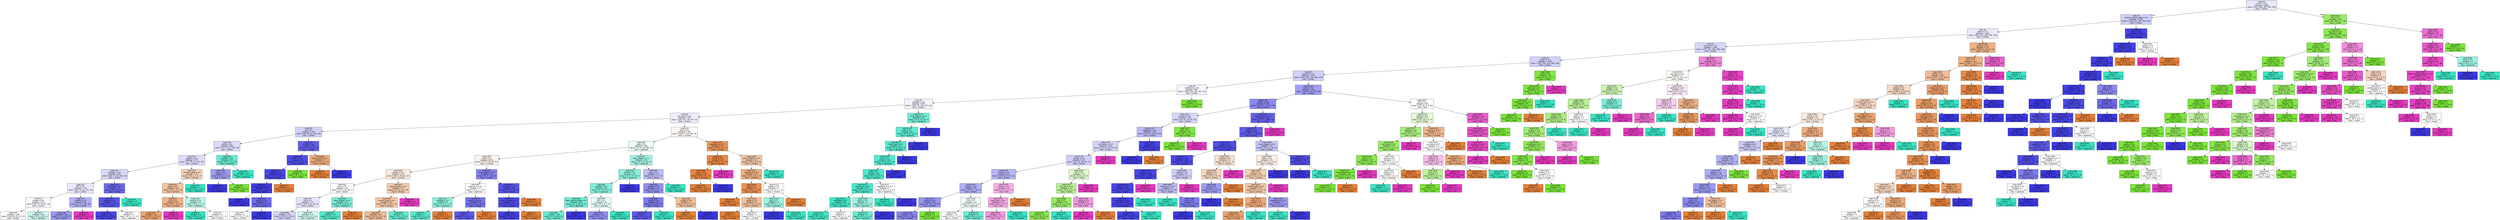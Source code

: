 digraph Tree {
node [shape=box, style="filled", color="black", fontname="helvetica"] ;
edge [fontname="helvetica"] ;
0 [label=<node &#35;0<br/>cumin &le; 0.5<br/>samples = 2298<br/>value = [412, 568, 290, 769, 259]<br/>class = korean>, fillcolor="#e8e8fc"] ;
1 [label=<node &#35;1<br/>roasted_sesame_seed &le; 0.5<br/>samples = 1864<br/>value = [410, 223, 285, 766, 180]<br/>class = korean>, fillcolor="#cfcff9"] ;
0 -> 1 [labeldistance=2.5, labelangle=45, headlabel="True"] ;
2 [label=<node &#35;2<br/>starch &le; 0.5<br/>samples = 1626<br/>value = [405, 223, 280, 539, 179]<br/>class = korean>, fillcolor="#eae9fc"] ;
1 -> 2 ;
3 [label=<node &#35;3<br/>lime_juice &le; 0.5<br/>samples = 1409<br/>value = [257, 221, 264, 498, 169]<br/>class = korean>, fillcolor="#d7d7fa"] ;
2 -> 3 ;
4 [label=<node &#35;4<br/>yogurt &le; 0.5<br/>samples = 1319<br/>value = [251, 209, 253, 498, 108]<br/>class = korean>, fillcolor="#d2d1f9"] ;
3 -> 4 ;
5 [label=<node &#35;5<br/>cayenne &le; 0.5<br/>samples = 1273<br/>value = [250, 166, 252, 498, 107]<br/>class = korean>, fillcolor="#d0cff9"] ;
4 -> 5 ;
6 [label=<node &#35;6<br/>cardamom &le; 0.5<br/>samples = 857<br/>value = [202, 105, 232, 267, 51]<br/>class = korean>, fillcolor="#f4f4fe"] ;
5 -> 6 ;
7 [label=<node &#35;7<br/>seaweed &le; 0.5<br/>samples = 830<br/>value = [202, 78, 232, 267, 51]<br/>class = korean>, fillcolor="#f4f3fd"] ;
6 -> 7 ;
8 [label=<node &#35;8<br/>soy_sauce &le; 0.5<br/>samples = 761<br/>value = [202, 78, 179, 251, 51]<br/>class = korean>, fillcolor="#eeeefd"] ;
7 -> 8 ;
9 [label=<node &#35;9<br/>nut &le; 0.5<br/>samples = 425<br/>value = [82, 78, 67, 163, 35]<br/>class = korean>, fillcolor="#d1d0f9"] ;
8 -> 9 ;
10 [label=<node &#35;10<br/>barley &le; 0.5<br/>samples = 389<br/>value = [77, 77, 67, 133, 35]<br/>class = korean>, fillcolor="#dcdbfa"] ;
9 -> 10 ;
11 [label=<node &#35;11<br/>pepper &le; 0.5<br/>samples = 374<br/>value = [77, 76, 55, 131, 35]<br/>class = korean>, fillcolor="#dcdbfa"] ;
10 -> 11 ;
12 [label=<node &#35;12<br/>soybean &le; 0.5<br/>samples = 345<br/>value = [62, 75, 48, 130, 30]<br/>class = korean>, fillcolor="#d7d7fa"] ;
11 -> 12 ;
13 [label=<node &#35;13<br/>fish &le; 0.5<br/>samples = 310<br/>value = [62, 75, 42, 102, 29]<br/>class = korean>, fillcolor="#e9e8fc"] ;
12 -> 13 ;
14 [label=<node &#35;14<br/>vinegar &le; 0.5<br/>samples = 275<br/>value = [60, 74, 40, 82, 19]<br/>class = korean>, fillcolor="#f7f7fe"] ;
13 -> 14 ;
15 [label=<node &#35;15<br/>samples = 239<br/>value = [56, 69, 24, 73, 17]<br/>class = korean>, fillcolor="#fafafe"] ;
14 -> 15 ;
16 [label=<node &#35;16<br/>samples = 36<br/>value = [4, 5, 16, 9, 2]<br/>class = japanese>, fillcolor="#ccf8f0"] ;
14 -> 16 ;
17 [label=<node &#35;17<br/>cilantro &le; 0.5<br/>samples = 35<br/>value = [2, 1, 2, 20, 10]<br/>class = korean>, fillcolor="#b1b0f5"] ;
13 -> 17 ;
18 [label=<node &#35;18<br/>samples = 32<br/>value = [2, 1, 2, 20, 7]<br/>class = korean>, fillcolor="#9a98f1"] ;
17 -> 18 ;
19 [label=<node &#35;19<br/>samples = 3<br/>value = [0, 0, 0, 0, 3]<br/>class = thai>, fillcolor="#e539c0"] ;
17 -> 19 ;
20 [label=<node &#35;20<br/>enokidake &le; 0.5<br/>samples = 35<br/>value = [0, 0, 6, 28, 1]<br/>class = korean>, fillcolor="#6b69eb"] ;
12 -> 20 ;
21 [label=<node &#35;21<br/>vinegar &le; 0.5<br/>samples = 32<br/>value = [0, 0, 3, 28, 1]<br/>class = korean>, fillcolor="#5754e9"] ;
20 -> 21 ;
22 [label=<node &#35;22<br/>samples = 30<br/>value = [0, 0, 2, 28, 0]<br/>class = korean>, fillcolor="#4a47e7"] ;
21 -> 22 ;
23 [label=<node &#35;23<br/>samples = 2<br/>value = [0, 0, 1, 0, 1]<br/>class = japanese>, fillcolor="#ffffff"] ;
21 -> 23 ;
24 [label=<node &#35;24<br/>samples = 3<br/>value = [0, 0, 3, 0, 0]<br/>class = japanese>, fillcolor="#39e5c5"] ;
20 -> 24 ;
25 [label=<node &#35;25<br/>mandarin_peel &le; 0.5<br/>samples = 29<br/>value = [15, 1, 7, 1, 5]<br/>class = chinese>, fillcolor="#f6d1b7"] ;
11 -> 25 ;
26 [label=<node &#35;26<br/>bread &le; 0.5<br/>samples = 26<br/>value = [15, 1, 4, 1, 5]<br/>class = chinese>, fillcolor="#f3c3a1"] ;
25 -> 26 ;
27 [label=<node &#35;27<br/>fish &le; 0.5<br/>samples = 22<br/>value = [15, 1, 2, 0, 4]<br/>class = chinese>, fillcolor="#efb286"] ;
26 -> 27 ;
28 [label=<node &#35;28<br/>samples = 20<br/>value = [15, 1, 2, 0, 2]<br/>class = chinese>, fillcolor="#eca470"] ;
27 -> 28 ;
29 [label=<node &#35;29<br/>samples = 2<br/>value = [0, 0, 0, 0, 2]<br/>class = thai>, fillcolor="#e539c0"] ;
27 -> 29 ;
30 [label=<node &#35;30<br/>cilantro &le; 0.5<br/>samples = 4<br/>value = [0, 0, 2, 1, 1]<br/>class = japanese>, fillcolor="#bdf6ec"] ;
26 -> 30 ;
31 [label=<node &#35;31<br/>samples = 2<br/>value = [0, 0, 2, 0, 0]<br/>class = japanese>, fillcolor="#39e5c5"] ;
30 -> 31 ;
32 [label=<node &#35;32<br/>samples = 2<br/>value = [0, 0, 0, 1, 1]<br/>class = korean>, fillcolor="#ffffff"] ;
30 -> 32 ;
33 [label=<node &#35;33<br/>samples = 3<br/>value = [0, 0, 3, 0, 0]<br/>class = japanese>, fillcolor="#39e5c5"] ;
25 -> 33 ;
34 [label=<node &#35;34<br/>soybean &le; 0.5<br/>samples = 15<br/>value = [0, 1, 12, 2, 0]<br/>class = japanese>, fillcolor="#67ebd2"] ;
10 -> 34 ;
35 [label=<node &#35;35<br/>celery &le; 0.5<br/>samples = 3<br/>value = [0, 1, 0, 2, 0]<br/>class = korean>, fillcolor="#9e9cf2"] ;
34 -> 35 ;
36 [label=<node &#35;36<br/>samples = 2<br/>value = [0, 0, 0, 2, 0]<br/>class = korean>, fillcolor="#3c39e5"] ;
35 -> 36 ;
37 [label=<node &#35;37<br/>samples = 1<br/>value = [0, 1, 0, 0, 0]<br/>class = indian>, fillcolor="#7be539"] ;
35 -> 37 ;
38 [label=<node &#35;38<br/>samples = 12<br/>value = [0, 0, 12, 0, 0]<br/>class = japanese>, fillcolor="#39e5c5"] ;
34 -> 38 ;
39 [label=<node &#35;39<br/>chicken &le; 0.5<br/>samples = 36<br/>value = [5, 1, 0, 30, 0]<br/>class = korean>, fillcolor="#625fea"] ;
9 -> 39 ;
40 [label=<node &#35;40<br/>butter &le; 0.5<br/>samples = 32<br/>value = [2, 1, 0, 29, 0]<br/>class = korean>, fillcolor="#504de8"] ;
39 -> 40 ;
41 [label=<node &#35;41<br/>shellfish &le; 0.5<br/>samples = 31<br/>value = [2, 0, 0, 29, 0]<br/>class = korean>, fillcolor="#4947e7"] ;
40 -> 41 ;
42 [label=<node &#35;42<br/>cane_molasses &le; 0.5<br/>samples = 30<br/>value = [1, 0, 0, 29, 0]<br/>class = korean>, fillcolor="#4340e6"] ;
41 -> 42 ;
43 [label=<node &#35;43<br/>samples = 25<br/>value = [0, 0, 0, 25, 0]<br/>class = korean>, fillcolor="#3c39e5"] ;
42 -> 43 ;
44 [label=<node &#35;44<br/>ginger &le; 0.5<br/>samples = 5<br/>value = [1, 0, 0, 4, 0]<br/>class = korean>, fillcolor="#6d6aec"] ;
42 -> 44 ;
45 [label=<node &#35;45<br/>samples = 2<br/>value = [1, 0, 0, 1, 0]<br/>class = chinese>, fillcolor="#ffffff"] ;
44 -> 45 ;
46 [label=<node &#35;46<br/>samples = 3<br/>value = [0, 0, 0, 3, 0]<br/>class = korean>, fillcolor="#3c39e5"] ;
44 -> 46 ;
47 [label=<node &#35;47<br/>samples = 1<br/>value = [1, 0, 0, 0, 0]<br/>class = chinese>, fillcolor="#e58139"] ;
41 -> 47 ;
48 [label=<node &#35;48<br/>samples = 1<br/>value = [0, 1, 0, 0, 0]<br/>class = indian>, fillcolor="#7be539"] ;
40 -> 48 ;
49 [label=<node &#35;49<br/>lemon_juice &le; 0.5<br/>samples = 4<br/>value = [3, 0, 0, 1, 0]<br/>class = chinese>, fillcolor="#eeab7b"] ;
39 -> 49 ;
50 [label=<node &#35;50<br/>samples = 3<br/>value = [3, 0, 0, 0, 0]<br/>class = chinese>, fillcolor="#e58139"] ;
49 -> 50 ;
51 [label=<node &#35;51<br/>samples = 1<br/>value = [0, 0, 0, 1, 0]<br/>class = korean>, fillcolor="#3c39e5"] ;
49 -> 51 ;
52 [label=<node &#35;52<br/>pork &le; 0.5<br/>samples = 336<br/>value = [120, 0, 112, 88, 16]<br/>class = chinese>, fillcolor="#fefaf8"] ;
8 -> 52 ;
53 [label=<node &#35;53<br/>sake &le; 0.5<br/>samples = 285<br/>value = [77, 0, 107, 86, 15]<br/>class = japanese>, fillcolor="#eafcf9"] ;
52 -> 53 ;
54 [label=<node &#35;54<br/>beef &le; 0.5<br/>samples = 205<br/>value = [74, 0, 56, 60, 15]<br/>class = chinese>, fillcolor="#fcf3ec"] ;
53 -> 54 ;
55 [label=<node &#35;55<br/>ginger &le; 0.5<br/>samples = 164<br/>value = [68, 0, 49, 32, 15]<br/>class = chinese>, fillcolor="#fbeade"] ;
54 -> 55 ;
56 [label=<node &#35;56<br/>wine &le; 0.5<br/>samples = 93<br/>value = [27, 0, 29, 30, 7]<br/>class = korean>, fillcolor="#fcfcff"] ;
55 -> 56 ;
57 [label=<node &#35;57<br/>rice &le; 0.5<br/>samples = 73<br/>value = [23, 0, 14, 30, 6]<br/>class = korean>, fillcolor="#e4e3fb"] ;
56 -> 57 ;
58 [label=<node &#35;58<br/>samples = 51<br/>value = [19, 0, 5, 26, 1]<br/>class = korean>, fillcolor="#d4d4f9"] ;
57 -> 58 ;
59 [label=<node &#35;59<br/>samples = 22<br/>value = [4, 0, 9, 4, 5]<br/>class = japanese>, fillcolor="#d0f9f1"] ;
57 -> 59 ;
60 [label=<node &#35;60<br/>black_pepper &le; 0.5<br/>samples = 20<br/>value = [4, 0, 15, 0, 1]<br/>class = japanese>, fillcolor="#77edd7"] ;
56 -> 60 ;
61 [label=<node &#35;61<br/>samples = 17<br/>value = [1, 0, 15, 0, 1]<br/>class = japanese>, fillcolor="#52e8cc"] ;
60 -> 61 ;
62 [label=<node &#35;62<br/>samples = 3<br/>value = [3, 0, 0, 0, 0]<br/>class = chinese>, fillcolor="#e58139"] ;
60 -> 62 ;
63 [label=<node &#35;63<br/>peanut_butter &le; 0.5<br/>samples = 71<br/>value = [41, 0, 20, 2, 8]<br/>class = chinese>, fillcolor="#f4cbad"] ;
55 -> 63 ;
64 [label=<node &#35;64<br/>sesame_seed &le; 0.5<br/>samples = 67<br/>value = [41, 0, 20, 2, 4]<br/>class = chinese>, fillcolor="#f3c7a7"] ;
63 -> 64 ;
65 [label=<node &#35;65<br/>samples = 61<br/>value = [40, 0, 15, 2, 4]<br/>class = chinese>, fillcolor="#f1bb93"] ;
64 -> 65 ;
66 [label=<node &#35;66<br/>samples = 6<br/>value = [1, 0, 5, 0, 0]<br/>class = japanese>, fillcolor="#61ead1"] ;
64 -> 66 ;
67 [label=<node &#35;67<br/>samples = 4<br/>value = [0, 0, 0, 0, 4]<br/>class = thai>, fillcolor="#e539c0"] ;
63 -> 67 ;
68 [label=<node &#35;68<br/>black_pepper &le; 0.5<br/>samples = 41<br/>value = [6, 0, 7, 28, 0]<br/>class = korean>, fillcolor="#8785ef"] ;
54 -> 68 ;
69 [label=<node &#35;69<br/>sesame_oil &le; 0.5<br/>samples = 17<br/>value = [3, 0, 7, 7, 0]<br/>class = japanese>, fillcolor="#ffffff"] ;
68 -> 69 ;
70 [label=<node &#35;70<br/>cabbage &le; 0.5<br/>samples = 9<br/>value = [2, 0, 6, 1, 0]<br/>class = japanese>, fillcolor="#8ef0de"] ;
69 -> 70 ;
71 [label=<node &#35;71<br/>samples = 7<br/>value = [0, 0, 6, 1, 0]<br/>class = japanese>, fillcolor="#5ae9cf"] ;
70 -> 71 ;
72 [label=<node &#35;72<br/>samples = 2<br/>value = [2, 0, 0, 0, 0]<br/>class = chinese>, fillcolor="#e58139"] ;
70 -> 72 ;
73 [label=<node &#35;73<br/>peanut_oil &le; 0.5<br/>samples = 8<br/>value = [1, 0, 1, 6, 0]<br/>class = korean>, fillcolor="#7472ec"] ;
69 -> 73 ;
74 [label=<node &#35;74<br/>samples = 7<br/>value = [0, 0, 1, 6, 0]<br/>class = korean>, fillcolor="#5d5ae9"] ;
73 -> 74 ;
75 [label=<node &#35;75<br/>samples = 1<br/>value = [1, 0, 0, 0, 0]<br/>class = chinese>, fillcolor="#e58139"] ;
73 -> 75 ;
76 [label=<node &#35;76<br/>coriander &le; 0.5<br/>samples = 24<br/>value = [3, 0, 0, 21, 0]<br/>class = korean>, fillcolor="#5855e9"] ;
68 -> 76 ;
77 [label=<node &#35;77<br/>cane_molasses &le; 0.5<br/>samples = 23<br/>value = [2, 0, 0, 21, 0]<br/>class = korean>, fillcolor="#4f4ce7"] ;
76 -> 77 ;
78 [label=<node &#35;78<br/>samples = 22<br/>value = [1, 0, 0, 21, 0]<br/>class = korean>, fillcolor="#4542e6"] ;
77 -> 78 ;
79 [label=<node &#35;79<br/>samples = 1<br/>value = [1, 0, 0, 0, 0]<br/>class = chinese>, fillcolor="#e58139"] ;
77 -> 79 ;
80 [label=<node &#35;80<br/>samples = 1<br/>value = [1, 0, 0, 0, 0]<br/>class = chinese>, fillcolor="#e58139"] ;
76 -> 80 ;
81 [label=<node &#35;81<br/>black_pepper &le; 0.5<br/>samples = 80<br/>value = [3, 0, 51, 26, 0]<br/>class = japanese>, fillcolor="#a3f3e4"] ;
53 -> 81 ;
82 [label=<node &#35;82<br/>tomato &le; 0.5<br/>samples = 67<br/>value = [1, 0, 47, 19, 0]<br/>class = japanese>, fillcolor="#8cf0dd"] ;
81 -> 82 ;
83 [label=<node &#35;83<br/>soybean &le; 0.5<br/>samples = 65<br/>value = [1, 0, 47, 17, 0]<br/>class = japanese>, fillcolor="#83efdb"] ;
82 -> 83 ;
84 [label=<node &#35;84<br/>black_sesame_seed &le; 0.5<br/>samples = 50<br/>value = [1, 0, 39, 10, 0]<br/>class = japanese>, fillcolor="#6fecd5"] ;
83 -> 84 ;
85 [label=<node &#35;85<br/>samples = 49<br/>value = [1, 0, 39, 9, 0]<br/>class = japanese>, fillcolor="#6aecd4"] ;
84 -> 85 ;
86 [label=<node &#35;86<br/>samples = 1<br/>value = [0, 0, 0, 1, 0]<br/>class = korean>, fillcolor="#3c39e5"] ;
84 -> 86 ;
87 [label=<node &#35;87<br/>fish &le; 0.5<br/>samples = 15<br/>value = [0, 0, 8, 7, 0]<br/>class = japanese>, fillcolor="#e6fcf8"] ;
83 -> 87 ;
88 [label=<node &#35;88<br/>samples = 10<br/>value = [0, 0, 3, 7, 0]<br/>class = korean>, fillcolor="#908ef0"] ;
87 -> 88 ;
89 [label=<node &#35;89<br/>samples = 5<br/>value = [0, 0, 5, 0, 0]<br/>class = japanese>, fillcolor="#39e5c5"] ;
87 -> 89 ;
90 [label=<node &#35;90<br/>samples = 2<br/>value = [0, 0, 0, 2, 0]<br/>class = korean>, fillcolor="#3c39e5"] ;
82 -> 90 ;
91 [label=<node &#35;91<br/>kelp &le; 0.5<br/>samples = 13<br/>value = [2, 0, 4, 7, 0]<br/>class = korean>, fillcolor="#bebdf6"] ;
81 -> 91 ;
92 [label=<node &#35;92<br/>chicken &le; 0.5<br/>samples = 11<br/>value = [2, 0, 2, 7, 0]<br/>class = korean>, fillcolor="#9391f1"] ;
91 -> 92 ;
93 [label=<node &#35;93<br/>carrot &le; 0.5<br/>samples = 8<br/>value = [0, 0, 2, 6, 0]<br/>class = korean>, fillcolor="#7d7bee"] ;
92 -> 93 ;
94 [label=<node &#35;94<br/>samples = 7<br/>value = [0, 0, 1, 6, 0]<br/>class = korean>, fillcolor="#5d5ae9"] ;
93 -> 94 ;
95 [label=<node &#35;95<br/>samples = 1<br/>value = [0, 0, 1, 0, 0]<br/>class = japanese>, fillcolor="#39e5c5"] ;
93 -> 95 ;
96 [label=<node &#35;96<br/>vinegar &le; 0.5<br/>samples = 3<br/>value = [2, 0, 0, 1, 0]<br/>class = chinese>, fillcolor="#f2c09c"] ;
92 -> 96 ;
97 [label=<node &#35;97<br/>samples = 2<br/>value = [2, 0, 0, 0, 0]<br/>class = chinese>, fillcolor="#e58139"] ;
96 -> 97 ;
98 [label=<node &#35;98<br/>samples = 1<br/>value = [0, 0, 0, 1, 0]<br/>class = korean>, fillcolor="#3c39e5"] ;
96 -> 98 ;
99 [label=<node &#35;99<br/>samples = 2<br/>value = [0, 0, 2, 0, 0]<br/>class = japanese>, fillcolor="#39e5c5"] ;
91 -> 99 ;
100 [label=<node &#35;100<br/>vegetable_oil &le; 0.5<br/>samples = 51<br/>value = [43, 0, 5, 2, 1]<br/>class = chinese>, fillcolor="#ea975b"] ;
52 -> 100 ;
101 [label=<node &#35;101<br/>shallot &le; 0.5<br/>samples = 35<br/>value = [33, 0, 0, 1, 1]<br/>class = chinese>, fillcolor="#e78845"] ;
100 -> 101 ;
102 [label=<node &#35;102<br/>raisin &le; 0.5<br/>samples = 34<br/>value = [33, 0, 0, 1, 0]<br/>class = chinese>, fillcolor="#e6853f"] ;
101 -> 102 ;
103 [label=<node &#35;103<br/>samples = 33<br/>value = [33, 0, 0, 0, 0]<br/>class = chinese>, fillcolor="#e58139"] ;
102 -> 103 ;
104 [label=<node &#35;104<br/>samples = 1<br/>value = [0, 0, 0, 1, 0]<br/>class = korean>, fillcolor="#3c39e5"] ;
102 -> 104 ;
105 [label=<node &#35;105<br/>samples = 1<br/>value = [0, 0, 0, 0, 1]<br/>class = thai>, fillcolor="#e539c0"] ;
101 -> 105 ;
106 [label=<node &#35;106<br/>cane_molasses &le; 0.5<br/>samples = 16<br/>value = [10, 0, 5, 1, 0]<br/>class = chinese>, fillcolor="#f3c6a5"] ;
100 -> 106 ;
107 [label=<node &#35;107<br/>sesame_oil &le; 0.5<br/>samples = 14<br/>value = [10, 0, 3, 1, 0]<br/>class = chinese>, fillcolor="#eeaf81"] ;
106 -> 107 ;
108 [label=<node &#35;108<br/>sake &le; 0.5<br/>samples = 9<br/>value = [8, 0, 1, 0, 0]<br/>class = chinese>, fillcolor="#e89152"] ;
107 -> 108 ;
109 [label=<node &#35;109<br/>samples = 6<br/>value = [6, 0, 0, 0, 0]<br/>class = chinese>, fillcolor="#e58139"] ;
108 -> 109 ;
110 [label=<node &#35;110<br/>ginger &le; 0.5<br/>samples = 3<br/>value = [2, 0, 1, 0, 0]<br/>class = chinese>, fillcolor="#f2c09c"] ;
108 -> 110 ;
111 [label=<node &#35;111<br/>samples = 1<br/>value = [1, 0, 0, 0, 0]<br/>class = chinese>, fillcolor="#e58139"] ;
110 -> 111 ;
112 [label=<node &#35;112<br/>samples = 2<br/>value = [1, 0, 1, 0, 0]<br/>class = chinese>, fillcolor="#ffffff"] ;
110 -> 112 ;
113 [label=<node &#35;113<br/>pepper &le; 0.5<br/>samples = 5<br/>value = [2, 0, 2, 1, 0]<br/>class = chinese>, fillcolor="#ffffff"] ;
107 -> 113 ;
114 [label=<node &#35;114<br/>egg &le; 0.5<br/>samples = 3<br/>value = [0, 0, 2, 1, 0]<br/>class = japanese>, fillcolor="#9cf2e2"] ;
113 -> 114 ;
115 [label=<node &#35;115<br/>samples = 1<br/>value = [0, 0, 0, 1, 0]<br/>class = korean>, fillcolor="#3c39e5"] ;
114 -> 115 ;
116 [label=<node &#35;116<br/>samples = 2<br/>value = [0, 0, 2, 0, 0]<br/>class = japanese>, fillcolor="#39e5c5"] ;
114 -> 116 ;
117 [label=<node &#35;117<br/>samples = 2<br/>value = [2, 0, 0, 0, 0]<br/>class = chinese>, fillcolor="#e58139"] ;
113 -> 117 ;
118 [label=<node &#35;118<br/>samples = 2<br/>value = [0, 0, 2, 0, 0]<br/>class = japanese>, fillcolor="#39e5c5"] ;
106 -> 118 ;
119 [label=<node &#35;119<br/>black_pepper &le; 0.5<br/>samples = 69<br/>value = [0, 0, 53, 16, 0]<br/>class = japanese>, fillcolor="#75edd7"] ;
7 -> 119 ;
120 [label=<node &#35;120<br/>beef &le; 0.5<br/>samples = 63<br/>value = [0, 0, 53, 10, 0]<br/>class = japanese>, fillcolor="#5eead0"] ;
119 -> 120 ;
121 [label=<node &#35;121<br/>black_bean &le; 0.5<br/>samples = 61<br/>value = [0, 0, 53, 8, 0]<br/>class = japanese>, fillcolor="#57e9ce"] ;
120 -> 121 ;
122 [label=<node &#35;122<br/>ham &le; 0.5<br/>samples = 60<br/>value = [0, 0, 53, 7, 0]<br/>class = japanese>, fillcolor="#53e8cd"] ;
121 -> 122 ;
123 [label=<node &#35;123<br/>wheat &le; 0.5<br/>samples = 59<br/>value = [0, 0, 53, 6, 0]<br/>class = japanese>, fillcolor="#4fe8cc"] ;
122 -> 123 ;
124 [label=<node &#35;124<br/>sesame_oil &le; 0.5<br/>samples = 55<br/>value = [0, 0, 51, 4, 0]<br/>class = japanese>, fillcolor="#49e7ca"] ;
123 -> 124 ;
125 [label=<node &#35;125<br/>vegetable &le; 0.5<br/>samples = 49<br/>value = [0, 0, 47, 2, 0]<br/>class = japanese>, fillcolor="#41e6c7"] ;
124 -> 125 ;
126 [label=<node &#35;126<br/>samples = 47<br/>value = [0, 0, 46, 1, 0]<br/>class = japanese>, fillcolor="#3de6c6"] ;
125 -> 126 ;
127 [label=<node &#35;127<br/>samples = 2<br/>value = [0, 0, 1, 1, 0]<br/>class = japanese>, fillcolor="#ffffff"] ;
125 -> 127 ;
128 [label=<node &#35;128<br/>garlic &le; 0.5<br/>samples = 6<br/>value = [0, 0, 4, 2, 0]<br/>class = japanese>, fillcolor="#9cf2e2"] ;
124 -> 128 ;
129 [label=<node &#35;129<br/>samples = 5<br/>value = [0, 0, 4, 1, 0]<br/>class = japanese>, fillcolor="#6aecd4"] ;
128 -> 129 ;
130 [label=<node &#35;130<br/>samples = 1<br/>value = [0, 0, 0, 1, 0]<br/>class = korean>, fillcolor="#3c39e5"] ;
128 -> 130 ;
131 [label=<node &#35;131<br/>vegetable_oil &le; 0.5<br/>samples = 4<br/>value = [0, 0, 2, 2, 0]<br/>class = japanese>, fillcolor="#ffffff"] ;
123 -> 131 ;
132 [label=<node &#35;132<br/>samples = 2<br/>value = [0, 0, 2, 0, 0]<br/>class = japanese>, fillcolor="#39e5c5"] ;
131 -> 132 ;
133 [label=<node &#35;133<br/>samples = 2<br/>value = [0, 0, 0, 2, 0]<br/>class = korean>, fillcolor="#3c39e5"] ;
131 -> 133 ;
134 [label=<node &#35;134<br/>samples = 1<br/>value = [0, 0, 0, 1, 0]<br/>class = korean>, fillcolor="#3c39e5"] ;
122 -> 134 ;
135 [label=<node &#35;135<br/>samples = 1<br/>value = [0, 0, 0, 1, 0]<br/>class = korean>, fillcolor="#3c39e5"] ;
121 -> 135 ;
136 [label=<node &#35;136<br/>samples = 2<br/>value = [0, 0, 0, 2, 0]<br/>class = korean>, fillcolor="#3c39e5"] ;
120 -> 136 ;
137 [label=<node &#35;137<br/>samples = 6<br/>value = [0, 0, 0, 6, 0]<br/>class = korean>, fillcolor="#3c39e5"] ;
119 -> 137 ;
138 [label=<node &#35;138<br/>samples = 27<br/>value = [0, 27, 0, 0, 0]<br/>class = indian>, fillcolor="#7be539"] ;
6 -> 138 ;
139 [label=<node &#35;139<br/>cilantro &le; 0.5<br/>samples = 416<br/>value = [48, 61, 20, 231, 56]<br/>class = korean>, fillcolor="#a2a0f3"] ;
5 -> 139 ;
140 [label=<node &#35;140<br/>scallion &le; 0.5<br/>samples = 358<br/>value = [34, 41, 17, 231, 35]<br/>class = korean>, fillcolor="#8a88ef"] ;
139 -> 140 ;
141 [label=<node &#35;141<br/>turmeric &le; 0.5<br/>samples = 152<br/>value = [13, 41, 10, 63, 25]<br/>class = korean>, fillcolor="#d8d8fa"] ;
140 -> 141 ;
142 [label=<node &#35;142<br/>vegetable &le; 0.5<br/>samples = 134<br/>value = [13, 24, 10, 63, 24]<br/>class = korean>, fillcolor="#bab9f6"] ;
141 -> 142 ;
143 [label=<node &#35;143<br/>lemongrass &le; 0.5<br/>samples = 114<br/>value = [12, 24, 10, 44, 24]<br/>class = korean>, fillcolor="#d4d3f9"] ;
142 -> 143 ;
144 [label=<node &#35;144<br/>tomato &le; 0.5<br/>samples = 107<br/>value = [12, 24, 10, 44, 17]<br/>class = korean>, fillcolor="#d0cff9"] ;
143 -> 144 ;
145 [label=<node &#35;145<br/>chicken &le; 0.5<br/>samples = 91<br/>value = [10, 16, 9, 44, 12]<br/>class = korean>, fillcolor="#b6b5f5"] ;
144 -> 145 ;
146 [label=<node &#35;146<br/>vinegar &le; 0.5<br/>samples = 78<br/>value = [9, 16, 7, 41, 5]<br/>class = korean>, fillcolor="#b0aff5"] ;
145 -> 146 ;
147 [label=<node &#35;147<br/>coconut &le; 0.5<br/>samples = 60<br/>value = [5, 12, 2, 38, 3]<br/>class = korean>, fillcolor="#9594f1"] ;
146 -> 147 ;
148 [label=<node &#35;148<br/>samples = 57<br/>value = [5, 9, 2, 38, 3]<br/>class = korean>, fillcolor="#8987ef"] ;
147 -> 148 ;
149 [label=<node &#35;149<br/>samples = 3<br/>value = [0, 3, 0, 0, 0]<br/>class = indian>, fillcolor="#7be539"] ;
147 -> 149 ;
150 [label=<node &#35;150<br/>rice &le; 0.5<br/>samples = 18<br/>value = [4, 4, 5, 3, 2]<br/>class = japanese>, fillcolor="#f1fdfb"] ;
146 -> 150 ;
151 [label=<node &#35;151<br/>samples = 13<br/>value = [4, 4, 1, 3, 1]<br/>class = chinese>, fillcolor="#ffffff"] ;
150 -> 151 ;
152 [label=<node &#35;152<br/>samples = 5<br/>value = [0, 0, 4, 0, 1]<br/>class = japanese>, fillcolor="#6aecd4"] ;
150 -> 152 ;
153 [label=<node &#35;153<br/>sherry &le; 0.5<br/>samples = 13<br/>value = [1, 0, 2, 3, 7]<br/>class = thai>, fillcolor="#f5b0e6"] ;
145 -> 153 ;
154 [label=<node &#35;154<br/>beef_broth &le; 0.5<br/>samples = 12<br/>value = [0, 0, 2, 3, 7]<br/>class = thai>, fillcolor="#f3a7e3"] ;
153 -> 154 ;
155 [label=<node &#35;155<br/>samples = 11<br/>value = [0, 0, 1, 3, 7]<br/>class = thai>, fillcolor="#f29ce0"] ;
154 -> 155 ;
156 [label=<node &#35;156<br/>samples = 1<br/>value = [0, 0, 1, 0, 0]<br/>class = japanese>, fillcolor="#39e5c5"] ;
154 -> 156 ;
157 [label=<node &#35;157<br/>samples = 1<br/>value = [1, 0, 0, 0, 0]<br/>class = chinese>, fillcolor="#e58139"] ;
153 -> 157 ;
158 [label=<node &#35;158<br/>fish &le; 0.5<br/>samples = 16<br/>value = [2, 8, 1, 0, 5]<br/>class = indian>, fillcolor="#dbf8c9"] ;
144 -> 158 ;
159 [label=<node &#35;159<br/>soy_sauce &le; 0.5<br/>samples = 13<br/>value = [2, 8, 1, 0, 2]<br/>class = indian>, fillcolor="#b7f193"] ;
158 -> 159 ;
160 [label=<node &#35;160<br/>bay &le; 0.5<br/>samples = 10<br/>value = [1, 8, 1, 0, 0]<br/>class = indian>, fillcolor="#98eb65"] ;
159 -> 160 ;
161 [label=<node &#35;161<br/>samples = 9<br/>value = [1, 8, 0, 0, 0]<br/>class = indian>, fillcolor="#8ce852"] ;
160 -> 161 ;
162 [label=<node &#35;162<br/>samples = 1<br/>value = [0, 0, 1, 0, 0]<br/>class = japanese>, fillcolor="#39e5c5"] ;
160 -> 162 ;
163 [label=<node &#35;163<br/>scallop &le; 0.5<br/>samples = 3<br/>value = [1, 0, 0, 0, 2]<br/>class = thai>, fillcolor="#f29ce0"] ;
159 -> 163 ;
164 [label=<node &#35;164<br/>samples = 2<br/>value = [0, 0, 0, 0, 2]<br/>class = thai>, fillcolor="#e539c0"] ;
163 -> 164 ;
165 [label=<node &#35;165<br/>samples = 1<br/>value = [1, 0, 0, 0, 0]<br/>class = chinese>, fillcolor="#e58139"] ;
163 -> 165 ;
166 [label=<node &#35;166<br/>samples = 3<br/>value = [0, 0, 0, 0, 3]<br/>class = thai>, fillcolor="#e539c0"] ;
158 -> 166 ;
167 [label=<node &#35;167<br/>samples = 7<br/>value = [0, 0, 0, 0, 7]<br/>class = thai>, fillcolor="#e539c0"] ;
143 -> 167 ;
168 [label=<node &#35;168<br/>corn &le; 0.5<br/>samples = 20<br/>value = [1, 0, 0, 19, 0]<br/>class = korean>, fillcolor="#4643e6"] ;
142 -> 168 ;
169 [label=<node &#35;169<br/>samples = 19<br/>value = [0, 0, 0, 19, 0]<br/>class = korean>, fillcolor="#3c39e5"] ;
168 -> 169 ;
170 [label=<node &#35;170<br/>samples = 1<br/>value = [1, 0, 0, 0, 0]<br/>class = chinese>, fillcolor="#e58139"] ;
168 -> 170 ;
171 [label=<node &#35;171<br/>basil &le; 0.5<br/>samples = 18<br/>value = [0, 17, 0, 0, 1]<br/>class = indian>, fillcolor="#83e745"] ;
141 -> 171 ;
172 [label=<node &#35;172<br/>samples = 17<br/>value = [0, 17, 0, 0, 0]<br/>class = indian>, fillcolor="#7be539"] ;
171 -> 172 ;
173 [label=<node &#35;173<br/>samples = 1<br/>value = [0, 0, 0, 0, 1]<br/>class = thai>, fillcolor="#e539c0"] ;
171 -> 173 ;
174 [label=<node &#35;174<br/>peanut_butter &le; 0.5<br/>samples = 206<br/>value = [21, 0, 7, 168, 10]<br/>class = korean>, fillcolor="#6462ea"] ;
140 -> 174 ;
175 [label=<node &#35;175<br/>vinegar &le; 0.5<br/>samples = 201<br/>value = [21, 0, 7, 168, 5]<br/>class = korean>, fillcolor="#605dea"] ;
174 -> 175 ;
176 [label=<node &#35;176<br/>bean &le; 0.5<br/>samples = 167<br/>value = [10, 0, 4, 150, 3]<br/>class = korean>, fillcolor="#514ee8"] ;
175 -> 176 ;
177 [label=<node &#35;177<br/>chicken &le; 0.5<br/>samples = 161<br/>value = [7, 0, 4, 148, 2]<br/>class = korean>, fillcolor="#4c4ae7"] ;
176 -> 177 ;
178 [label=<node &#35;178<br/>coconut &le; 0.5<br/>samples = 155<br/>value = [7, 0, 2, 145, 1]<br/>class = korean>, fillcolor="#4946e7"] ;
177 -> 178 ;
179 [label=<node &#35;179<br/>olive_oil &le; 0.5<br/>samples = 154<br/>value = [7, 0, 2, 145, 0]<br/>class = korean>, fillcolor="#4845e7"] ;
178 -> 179 ;
180 [label=<node &#35;180<br/>katsuobushi &le; 0.5<br/>samples = 153<br/>value = [7, 0, 1, 145, 0]<br/>class = korean>, fillcolor="#4744e6"] ;
179 -> 180 ;
181 [label=<node &#35;181<br/>samples = 152<br/>value = [7, 0, 0, 145, 0]<br/>class = korean>, fillcolor="#4543e6"] ;
180 -> 181 ;
182 [label=<node &#35;182<br/>samples = 1<br/>value = [0, 0, 1, 0, 0]<br/>class = japanese>, fillcolor="#39e5c5"] ;
180 -> 182 ;
183 [label=<node &#35;183<br/>samples = 1<br/>value = [0, 0, 1, 0, 0]<br/>class = japanese>, fillcolor="#39e5c5"] ;
179 -> 183 ;
184 [label=<node &#35;184<br/>samples = 1<br/>value = [0, 0, 0, 0, 1]<br/>class = thai>, fillcolor="#e539c0"] ;
178 -> 184 ;
185 [label=<node &#35;185<br/>cashew &le; 0.5<br/>samples = 6<br/>value = [0, 0, 2, 3, 1]<br/>class = korean>, fillcolor="#cecef8"] ;
177 -> 185 ;
186 [label=<node &#35;186<br/>sesame_oil &le; 0.5<br/>samples = 5<br/>value = [0, 0, 2, 3, 0]<br/>class = korean>, fillcolor="#bebdf6"] ;
185 -> 186 ;
187 [label=<node &#35;187<br/>samples = 1<br/>value = [0, 0, 1, 0, 0]<br/>class = japanese>, fillcolor="#39e5c5"] ;
186 -> 187 ;
188 [label=<node &#35;188<br/>wine &le; 0.5<br/>samples = 4<br/>value = [0, 0, 1, 3, 0]<br/>class = korean>, fillcolor="#7d7bee"] ;
186 -> 188 ;
189 [label=<node &#35;189<br/>samples = 3<br/>value = [0, 0, 0, 3, 0]<br/>class = korean>, fillcolor="#3c39e5"] ;
188 -> 189 ;
190 [label=<node &#35;190<br/>samples = 1<br/>value = [0, 0, 1, 0, 0]<br/>class = japanese>, fillcolor="#39e5c5"] ;
188 -> 190 ;
191 [label=<node &#35;191<br/>samples = 1<br/>value = [0, 0, 0, 0, 1]<br/>class = thai>, fillcolor="#e539c0"] ;
185 -> 191 ;
192 [label=<node &#35;192<br/>soybean &le; 0.5<br/>samples = 6<br/>value = [3, 0, 0, 2, 1]<br/>class = chinese>, fillcolor="#f8e0ce"] ;
176 -> 192 ;
193 [label=<node &#35;193<br/>ginger &le; 0.5<br/>samples = 5<br/>value = [3, 0, 0, 2, 0]<br/>class = chinese>, fillcolor="#f6d5bd"] ;
192 -> 193 ;
194 [label=<node &#35;194<br/>pork &le; 0.5<br/>samples = 3<br/>value = [1, 0, 0, 2, 0]<br/>class = korean>, fillcolor="#9e9cf2"] ;
193 -> 194 ;
195 [label=<node &#35;195<br/>samples = 2<br/>value = [0, 0, 0, 2, 0]<br/>class = korean>, fillcolor="#3c39e5"] ;
194 -> 195 ;
196 [label=<node &#35;196<br/>samples = 1<br/>value = [1, 0, 0, 0, 0]<br/>class = chinese>, fillcolor="#e58139"] ;
194 -> 196 ;
197 [label=<node &#35;197<br/>samples = 2<br/>value = [2, 0, 0, 0, 0]<br/>class = chinese>, fillcolor="#e58139"] ;
193 -> 197 ;
198 [label=<node &#35;198<br/>samples = 1<br/>value = [0, 0, 0, 0, 1]<br/>class = thai>, fillcolor="#e539c0"] ;
192 -> 198 ;
199 [label=<node &#35;199<br/>black_pepper &le; 0.5<br/>samples = 34<br/>value = [11, 0, 3, 18, 2]<br/>class = korean>, fillcolor="#c4c3f7"] ;
175 -> 199 ;
200 [label=<node &#35;200<br/>radish &le; 0.5<br/>samples = 24<br/>value = [11, 0, 2, 9, 2]<br/>class = chinese>, fillcolor="#fceee5"] ;
199 -> 200 ;
201 [label=<node &#35;201<br/>lime &le; 0.5<br/>samples = 20<br/>value = [11, 0, 2, 5, 2]<br/>class = chinese>, fillcolor="#f5cdb0"] ;
200 -> 201 ;
202 [label=<node &#35;202<br/>sesame_seed &le; 0.5<br/>samples = 18<br/>value = [11, 0, 2, 5, 0]<br/>class = chinese>, fillcolor="#f3c5a4"] ;
201 -> 202 ;
203 [label=<node &#35;203<br/>honey &le; 0.5<br/>samples = 15<br/>value = [11, 0, 1, 3, 0]<br/>class = chinese>, fillcolor="#eeab7b"] ;
202 -> 203 ;
204 [label=<node &#35;204<br/>samples = 14<br/>value = [11, 0, 0, 3, 0]<br/>class = chinese>, fillcolor="#eca36f"] ;
203 -> 204 ;
205 [label=<node &#35;205<br/>samples = 1<br/>value = [0, 0, 1, 0, 0]<br/>class = japanese>, fillcolor="#39e5c5"] ;
203 -> 205 ;
206 [label=<node &#35;206<br/>vegetable_oil &le; 0.5<br/>samples = 3<br/>value = [0, 0, 1, 2, 0]<br/>class = korean>, fillcolor="#9e9cf2"] ;
202 -> 206 ;
207 [label=<node &#35;207<br/>samples = 1<br/>value = [0, 0, 1, 0, 0]<br/>class = japanese>, fillcolor="#39e5c5"] ;
206 -> 207 ;
208 [label=<node &#35;208<br/>samples = 2<br/>value = [0, 0, 0, 2, 0]<br/>class = korean>, fillcolor="#3c39e5"] ;
206 -> 208 ;
209 [label=<node &#35;209<br/>samples = 2<br/>value = [0, 0, 0, 0, 2]<br/>class = thai>, fillcolor="#e539c0"] ;
201 -> 209 ;
210 [label=<node &#35;210<br/>samples = 4<br/>value = [0, 0, 0, 4, 0]<br/>class = korean>, fillcolor="#3c39e5"] ;
200 -> 210 ;
211 [label=<node &#35;211<br/>roasted_peanut &le; 0.5<br/>samples = 10<br/>value = [0, 0, 1, 9, 0]<br/>class = korean>, fillcolor="#524fe8"] ;
199 -> 211 ;
212 [label=<node &#35;212<br/>samples = 9<br/>value = [0, 0, 0, 9, 0]<br/>class = korean>, fillcolor="#3c39e5"] ;
211 -> 212 ;
213 [label=<node &#35;213<br/>samples = 1<br/>value = [0, 0, 1, 0, 0]<br/>class = japanese>, fillcolor="#39e5c5"] ;
211 -> 213 ;
214 [label=<node &#35;214<br/>samples = 5<br/>value = [0, 0, 0, 0, 5]<br/>class = thai>, fillcolor="#e539c0"] ;
174 -> 214 ;
215 [label=<node &#35;215<br/>fish &le; 0.5<br/>samples = 58<br/>value = [14, 20, 3, 0, 21]<br/>class = thai>, fillcolor="#fefafd"] ;
139 -> 215 ;
216 [label=<node &#35;216<br/>scallion &le; 0.5<br/>samples = 41<br/>value = [13, 19, 2, 0, 7]<br/>class = indian>, fillcolor="#e3f9d5"] ;
215 -> 216 ;
217 [label=<node &#35;217<br/>galanga &le; 0.5<br/>samples = 24<br/>value = [2, 17, 1, 0, 4]<br/>class = indian>, fillcolor="#a9ee7e"] ;
216 -> 217 ;
218 [label=<node &#35;218<br/>soy_sauce &le; 0.5<br/>samples = 22<br/>value = [2, 17, 1, 0, 2]<br/>class = indian>, fillcolor="#9cec6a"] ;
217 -> 218 ;
219 [label=<node &#35;219<br/>wine &le; 0.5<br/>samples = 19<br/>value = [1, 17, 0, 0, 1]<br/>class = indian>, fillcolor="#8ae84f"] ;
218 -> 219 ;
220 [label=<node &#35;220<br/>cane_molasses &le; 0.5<br/>samples = 18<br/>value = [1, 17, 0, 0, 0]<br/>class = indian>, fillcolor="#83e745"] ;
219 -> 220 ;
221 [label=<node &#35;221<br/>samples = 17<br/>value = [0, 17, 0, 0, 0]<br/>class = indian>, fillcolor="#7be539"] ;
220 -> 221 ;
222 [label=<node &#35;222<br/>samples = 1<br/>value = [1, 0, 0, 0, 0]<br/>class = chinese>, fillcolor="#e58139"] ;
220 -> 222 ;
223 [label=<node &#35;223<br/>samples = 1<br/>value = [0, 0, 0, 0, 1]<br/>class = thai>, fillcolor="#e539c0"] ;
219 -> 223 ;
224 [label=<node &#35;224<br/>peanut &le; 0.5<br/>samples = 3<br/>value = [1, 0, 1, 0, 1]<br/>class = chinese>, fillcolor="#ffffff"] ;
218 -> 224 ;
225 [label=<node &#35;225<br/>cream &le; 0.5<br/>samples = 2<br/>value = [0, 0, 1, 0, 1]<br/>class = japanese>, fillcolor="#ffffff"] ;
224 -> 225 ;
226 [label=<node &#35;226<br/>samples = 1<br/>value = [0, 0, 1, 0, 0]<br/>class = japanese>, fillcolor="#39e5c5"] ;
225 -> 226 ;
227 [label=<node &#35;227<br/>samples = 1<br/>value = [0, 0, 0, 0, 1]<br/>class = thai>, fillcolor="#e539c0"] ;
225 -> 227 ;
228 [label=<node &#35;228<br/>samples = 1<br/>value = [1, 0, 0, 0, 0]<br/>class = chinese>, fillcolor="#e58139"] ;
224 -> 228 ;
229 [label=<node &#35;229<br/>samples = 2<br/>value = [0, 0, 0, 0, 2]<br/>class = thai>, fillcolor="#e539c0"] ;
217 -> 229 ;
230 [label=<node &#35;230<br/>sesame_oil &le; 0.5<br/>samples = 17<br/>value = [11, 2, 1, 0, 3]<br/>class = chinese>, fillcolor="#f0b78e"] ;
216 -> 230 ;
231 [label=<node &#35;231<br/>soy_sauce &le; 0.5<br/>samples = 9<br/>value = [3, 2, 1, 0, 3]<br/>class = chinese>, fillcolor="#ffffff"] ;
230 -> 231 ;
232 [label=<node &#35;232<br/>bread &le; 0.5<br/>samples = 5<br/>value = [0, 2, 0, 0, 3]<br/>class = thai>, fillcolor="#f6bdea"] ;
231 -> 232 ;
233 [label=<node &#35;233<br/>wine &le; 0.5<br/>samples = 3<br/>value = [0, 2, 0, 0, 1]<br/>class = indian>, fillcolor="#bdf29c"] ;
232 -> 233 ;
234 [label=<node &#35;234<br/>samples = 2<br/>value = [0, 2, 0, 0, 0]<br/>class = indian>, fillcolor="#7be539"] ;
233 -> 234 ;
235 [label=<node &#35;235<br/>samples = 1<br/>value = [0, 0, 0, 0, 1]<br/>class = thai>, fillcolor="#e539c0"] ;
233 -> 235 ;
236 [label=<node &#35;236<br/>samples = 2<br/>value = [0, 0, 0, 0, 2]<br/>class = thai>, fillcolor="#e539c0"] ;
232 -> 236 ;
237 [label=<node &#35;237<br/>bell_pepper &le; 0.5<br/>samples = 4<br/>value = [3, 0, 1, 0, 0]<br/>class = chinese>, fillcolor="#eeab7b"] ;
231 -> 237 ;
238 [label=<node &#35;238<br/>samples = 3<br/>value = [3, 0, 0, 0, 0]<br/>class = chinese>, fillcolor="#e58139"] ;
237 -> 238 ;
239 [label=<node &#35;239<br/>samples = 1<br/>value = [0, 0, 1, 0, 0]<br/>class = japanese>, fillcolor="#39e5c5"] ;
237 -> 239 ;
240 [label=<node &#35;240<br/>samples = 8<br/>value = [8, 0, 0, 0, 0]<br/>class = chinese>, fillcolor="#e58139"] ;
230 -> 240 ;
241 [label=<node &#35;241<br/>turmeric &le; 0.5<br/>samples = 17<br/>value = [1, 1, 1, 0, 14]<br/>class = thai>, fillcolor="#ea5ecc"] ;
215 -> 241 ;
242 [label=<node &#35;242<br/>brussels_sprout &le; 0.5<br/>samples = 16<br/>value = [1, 0, 1, 0, 14]<br/>class = thai>, fillcolor="#e853c8"] ;
241 -> 242 ;
243 [label=<node &#35;243<br/>sesame_oil &le; 0.5<br/>samples = 15<br/>value = [1, 0, 0, 0, 14]<br/>class = thai>, fillcolor="#e747c4"] ;
242 -> 243 ;
244 [label=<node &#35;244<br/>samples = 14<br/>value = [0, 0, 0, 0, 14]<br/>class = thai>, fillcolor="#e539c0"] ;
243 -> 244 ;
245 [label=<node &#35;245<br/>samples = 1<br/>value = [1, 0, 0, 0, 0]<br/>class = chinese>, fillcolor="#e58139"] ;
243 -> 245 ;
246 [label=<node &#35;246<br/>samples = 1<br/>value = [0, 0, 1, 0, 0]<br/>class = japanese>, fillcolor="#39e5c5"] ;
242 -> 246 ;
247 [label=<node &#35;247<br/>samples = 1<br/>value = [0, 1, 0, 0, 0]<br/>class = indian>, fillcolor="#7be539"] ;
241 -> 247 ;
248 [label=<node &#35;248<br/>carrot &le; 0.5<br/>samples = 46<br/>value = [1, 43, 1, 0, 1]<br/>class = indian>, fillcolor="#84e746"] ;
4 -> 248 ;
249 [label=<node &#35;249<br/>green_tea &le; 0.5<br/>samples = 45<br/>value = [1, 43, 1, 0, 0]<br/>class = indian>, fillcolor="#81e642"] ;
248 -> 249 ;
250 [label=<node &#35;250<br/>sesame_seed &le; 0.5<br/>samples = 44<br/>value = [1, 43, 0, 0, 0]<br/>class = indian>, fillcolor="#7ee63e"] ;
249 -> 250 ;
251 [label=<node &#35;251<br/>samples = 43<br/>value = [0, 43, 0, 0, 0]<br/>class = indian>, fillcolor="#7be539"] ;
250 -> 251 ;
252 [label=<node &#35;252<br/>samples = 1<br/>value = [1, 0, 0, 0, 0]<br/>class = chinese>, fillcolor="#e58139"] ;
250 -> 252 ;
253 [label=<node &#35;253<br/>samples = 1<br/>value = [0, 0, 1, 0, 0]<br/>class = japanese>, fillcolor="#39e5c5"] ;
249 -> 253 ;
254 [label=<node &#35;254<br/>samples = 1<br/>value = [0, 0, 0, 0, 1]<br/>class = thai>, fillcolor="#e539c0"] ;
248 -> 254 ;
255 [label=<node &#35;255<br/>fish &le; 0.5<br/>samples = 90<br/>value = [6, 12, 11, 0, 61]<br/>class = thai>, fillcolor="#ef83d7"] ;
3 -> 255 ;
256 [label=<node &#35;256<br/>soy_sauce &le; 0.5<br/>samples = 37<br/>value = [6, 12, 8, 0, 11]<br/>class = indian>, fillcolor="#fafef7"] ;
255 -> 256 ;
257 [label=<node &#35;257<br/>vinegar &le; 0.5<br/>samples = 23<br/>value = [1, 12, 5, 0, 5]<br/>class = indian>, fillcolor="#ccf5b2"] ;
256 -> 257 ;
258 [label=<node &#35;258<br/>shallot &le; 0.5<br/>samples = 19<br/>value = [1, 12, 2, 0, 4]<br/>class = indian>, fillcolor="#b9f195"] ;
257 -> 258 ;
259 [label=<node &#35;259<br/>wasabi &le; 0.5<br/>samples = 17<br/>value = [1, 12, 1, 0, 3]<br/>class = indian>, fillcolor="#aaee80"] ;
258 -> 259 ;
260 [label=<node &#35;260<br/>scallion &le; 0.5<br/>samples = 16<br/>value = [1, 12, 0, 0, 3]<br/>class = indian>, fillcolor="#a4ed76"] ;
259 -> 260 ;
261 [label=<node &#35;261<br/>lemongrass &le; 0.5<br/>samples = 13<br/>value = [1, 11, 0, 0, 1]<br/>class = indian>, fillcolor="#91e95a"] ;
260 -> 261 ;
262 [label=<node &#35;262<br/>pepper &le; 0.5<br/>samples = 12<br/>value = [1, 11, 0, 0, 0]<br/>class = indian>, fillcolor="#87e74b"] ;
261 -> 262 ;
263 [label=<node &#35;263<br/>samples = 10<br/>value = [0, 10, 0, 0, 0]<br/>class = indian>, fillcolor="#7be539"] ;
262 -> 263 ;
264 [label=<node &#35;264<br/>turmeric &le; 0.5<br/>samples = 2<br/>value = [1, 1, 0, 0, 0]<br/>class = chinese>, fillcolor="#ffffff"] ;
262 -> 264 ;
265 [label=<node &#35;265<br/>samples = 1<br/>value = [1, 0, 0, 0, 0]<br/>class = chinese>, fillcolor="#e58139"] ;
264 -> 265 ;
266 [label=<node &#35;266<br/>samples = 1<br/>value = [0, 1, 0, 0, 0]<br/>class = indian>, fillcolor="#7be539"] ;
264 -> 266 ;
267 [label=<node &#35;267<br/>samples = 1<br/>value = [0, 0, 0, 0, 1]<br/>class = thai>, fillcolor="#e539c0"] ;
261 -> 267 ;
268 [label=<node &#35;268<br/>yogurt &le; 0.5<br/>samples = 3<br/>value = [0, 1, 0, 0, 2]<br/>class = thai>, fillcolor="#f29ce0"] ;
260 -> 268 ;
269 [label=<node &#35;269<br/>samples = 2<br/>value = [0, 0, 0, 0, 2]<br/>class = thai>, fillcolor="#e539c0"] ;
268 -> 269 ;
270 [label=<node &#35;270<br/>samples = 1<br/>value = [0, 1, 0, 0, 0]<br/>class = indian>, fillcolor="#7be539"] ;
268 -> 270 ;
271 [label=<node &#35;271<br/>samples = 1<br/>value = [0, 0, 1, 0, 0]<br/>class = japanese>, fillcolor="#39e5c5"] ;
259 -> 271 ;
272 [label=<node &#35;272<br/>yeast &le; 0.5<br/>samples = 2<br/>value = [0, 0, 1, 0, 1]<br/>class = japanese>, fillcolor="#ffffff"] ;
258 -> 272 ;
273 [label=<node &#35;273<br/>samples = 1<br/>value = [0, 0, 1, 0, 0]<br/>class = japanese>, fillcolor="#39e5c5"] ;
272 -> 273 ;
274 [label=<node &#35;274<br/>samples = 1<br/>value = [0, 0, 0, 0, 1]<br/>class = thai>, fillcolor="#e539c0"] ;
272 -> 274 ;
275 [label=<node &#35;275<br/>tomato &le; 0.5<br/>samples = 4<br/>value = [0, 0, 3, 0, 1]<br/>class = japanese>, fillcolor="#7beed8"] ;
257 -> 275 ;
276 [label=<node &#35;276<br/>samples = 3<br/>value = [0, 0, 3, 0, 0]<br/>class = japanese>, fillcolor="#39e5c5"] ;
275 -> 276 ;
277 [label=<node &#35;277<br/>samples = 1<br/>value = [0, 0, 0, 0, 1]<br/>class = thai>, fillcolor="#e539c0"] ;
275 -> 277 ;
278 [label=<node &#35;278<br/>sesame_oil &le; 0.5<br/>samples = 14<br/>value = [5, 0, 3, 0, 6]<br/>class = thai>, fillcolor="#fce9f8"] ;
256 -> 278 ;
279 [label=<node &#35;279<br/>wheat &le; 0.5<br/>samples = 7<br/>value = [0, 0, 3, 0, 4]<br/>class = thai>, fillcolor="#f8ceef"] ;
278 -> 279 ;
280 [label=<node &#35;280<br/>beef &le; 0.5<br/>samples = 5<br/>value = [0, 0, 1, 0, 4]<br/>class = thai>, fillcolor="#ec6ad0"] ;
279 -> 280 ;
281 [label=<node &#35;281<br/>samples = 4<br/>value = [0, 0, 0, 0, 4]<br/>class = thai>, fillcolor="#e539c0"] ;
280 -> 281 ;
282 [label=<node &#35;282<br/>samples = 1<br/>value = [0, 0, 1, 0, 0]<br/>class = japanese>, fillcolor="#39e5c5"] ;
280 -> 282 ;
283 [label=<node &#35;283<br/>samples = 2<br/>value = [0, 0, 2, 0, 0]<br/>class = japanese>, fillcolor="#39e5c5"] ;
279 -> 283 ;
284 [label=<node &#35;284<br/>coriander &le; 0.5<br/>samples = 7<br/>value = [5, 0, 0, 0, 2]<br/>class = chinese>, fillcolor="#efb388"] ;
278 -> 284 ;
285 [label=<node &#35;285<br/>cabbage &le; 0.5<br/>samples = 6<br/>value = [5, 0, 0, 0, 1]<br/>class = chinese>, fillcolor="#ea9a61"] ;
284 -> 285 ;
286 [label=<node &#35;286<br/>samples = 5<br/>value = [5, 0, 0, 0, 0]<br/>class = chinese>, fillcolor="#e58139"] ;
285 -> 286 ;
287 [label=<node &#35;287<br/>samples = 1<br/>value = [0, 0, 0, 0, 1]<br/>class = thai>, fillcolor="#e539c0"] ;
285 -> 287 ;
288 [label=<node &#35;288<br/>samples = 1<br/>value = [0, 0, 0, 0, 1]<br/>class = thai>, fillcolor="#e539c0"] ;
284 -> 288 ;
289 [label=<node &#35;289<br/>sake &le; 0.5<br/>samples = 53<br/>value = [0, 0, 3, 0, 50]<br/>class = thai>, fillcolor="#e745c4"] ;
255 -> 289 ;
290 [label=<node &#35;290<br/>bacon &le; 0.5<br/>samples = 52<br/>value = [0, 0, 2, 0, 50]<br/>class = thai>, fillcolor="#e641c3"] ;
289 -> 290 ;
291 [label=<node &#35;291<br/>salmon &le; 0.5<br/>samples = 51<br/>value = [0, 0, 1, 0, 50]<br/>class = thai>, fillcolor="#e63dc1"] ;
290 -> 291 ;
292 [label=<node &#35;292<br/>samples = 49<br/>value = [0, 0, 0, 0, 49]<br/>class = thai>, fillcolor="#e539c0"] ;
291 -> 292 ;
293 [label=<node &#35;293<br/>sesame_oil &le; 0.5<br/>samples = 2<br/>value = [0, 0, 1, 0, 1]<br/>class = japanese>, fillcolor="#ffffff"] ;
291 -> 293 ;
294 [label=<node &#35;294<br/>samples = 1<br/>value = [0, 0, 0, 0, 1]<br/>class = thai>, fillcolor="#e539c0"] ;
293 -> 294 ;
295 [label=<node &#35;295<br/>samples = 1<br/>value = [0, 0, 1, 0, 0]<br/>class = japanese>, fillcolor="#39e5c5"] ;
293 -> 295 ;
296 [label=<node &#35;296<br/>samples = 1<br/>value = [0, 0, 1, 0, 0]<br/>class = japanese>, fillcolor="#39e5c5"] ;
290 -> 296 ;
297 [label=<node &#35;297<br/>samples = 1<br/>value = [0, 0, 1, 0, 0]<br/>class = japanese>, fillcolor="#39e5c5"] ;
289 -> 297 ;
298 [label=<node &#35;298<br/>coconut &le; 0.5<br/>samples = 217<br/>value = [148, 2, 16, 41, 10]<br/>class = chinese>, fillcolor="#efb287"] ;
2 -> 298 ;
299 [label=<node &#35;299<br/>pork &le; 0.5<br/>samples = 211<br/>value = [148, 2, 15, 41, 5]<br/>class = chinese>, fillcolor="#efb082"] ;
298 -> 299 ;
300 [label=<node &#35;300<br/>scallion &le; 0.5<br/>samples = 161<br/>value = [101, 2, 15, 38, 5]<br/>class = chinese>, fillcolor="#f2be9a"] ;
299 -> 300 ;
301 [label=<node &#35;301<br/>wasabi &le; 0.5<br/>samples = 95<br/>value = [49, 2, 10, 29, 5]<br/>class = chinese>, fillcolor="#f7d9c3"] ;
300 -> 301 ;
302 [label=<node &#35;302<br/>chicken_broth &le; 0.5<br/>samples = 92<br/>value = [49, 2, 7, 29, 5]<br/>class = chinese>, fillcolor="#f7d7c0"] ;
301 -> 302 ;
303 [label=<node &#35;303<br/>shrimp &le; 0.5<br/>samples = 75<br/>value = [36, 2, 6, 29, 2]<br/>class = chinese>, fillcolor="#fbece1"] ;
302 -> 303 ;
304 [label=<node &#35;304<br/>sherry &le; 0.5<br/>samples = 56<br/>value = [23, 2, 4, 27, 0]<br/>class = korean>, fillcolor="#e7e7fc"] ;
303 -> 304 ;
305 [label=<node &#35;305<br/>pineapple &le; 0.5<br/>samples = 51<br/>value = [18, 2, 4, 27, 0]<br/>class = korean>, fillcolor="#cac9f8"] ;
304 -> 305 ;
306 [label=<node &#35;306<br/>coriander &le; 0.5<br/>samples = 47<br/>value = [14, 2, 4, 27, 0]<br/>class = korean>, fillcolor="#b2b1f5"] ;
305 -> 306 ;
307 [label=<node &#35;307<br/>pepper &le; 0.5<br/>samples = 45<br/>value = [14, 0, 4, 27, 0]<br/>class = korean>, fillcolor="#adacf4"] ;
306 -> 307 ;
308 [label=<node &#35;308<br/>lemon &le; 0.5<br/>samples = 42<br/>value = [11, 0, 4, 27, 0]<br/>class = korean>, fillcolor="#9a99f2"] ;
307 -> 308 ;
309 [label=<node &#35;309<br/>pea &le; 0.5<br/>samples = 39<br/>value = [9, 0, 3, 27, 0]<br/>class = korean>, fillcolor="#8a88ef"] ;
308 -> 309 ;
310 [label=<node &#35;310<br/>samples = 37<br/>value = [7, 0, 3, 27, 0]<br/>class = korean>, fillcolor="#7d7bee"] ;
309 -> 310 ;
311 [label=<node &#35;311<br/>samples = 2<br/>value = [2, 0, 0, 0, 0]<br/>class = chinese>, fillcolor="#e58139"] ;
309 -> 311 ;
312 [label=<node &#35;312<br/>bell_pepper &le; 0.5<br/>samples = 3<br/>value = [2, 0, 1, 0, 0]<br/>class = chinese>, fillcolor="#f2c09c"] ;
308 -> 312 ;
313 [label=<node &#35;313<br/>samples = 2<br/>value = [2, 0, 0, 0, 0]<br/>class = chinese>, fillcolor="#e58139"] ;
312 -> 313 ;
314 [label=<node &#35;314<br/>samples = 1<br/>value = [0, 0, 1, 0, 0]<br/>class = japanese>, fillcolor="#39e5c5"] ;
312 -> 314 ;
315 [label=<node &#35;315<br/>samples = 3<br/>value = [3, 0, 0, 0, 0]<br/>class = chinese>, fillcolor="#e58139"] ;
307 -> 315 ;
316 [label=<node &#35;316<br/>samples = 2<br/>value = [0, 2, 0, 0, 0]<br/>class = indian>, fillcolor="#7be539"] ;
306 -> 316 ;
317 [label=<node &#35;317<br/>samples = 4<br/>value = [4, 0, 0, 0, 0]<br/>class = chinese>, fillcolor="#e58139"] ;
305 -> 317 ;
318 [label=<node &#35;318<br/>samples = 5<br/>value = [5, 0, 0, 0, 0]<br/>class = chinese>, fillcolor="#e58139"] ;
304 -> 318 ;
319 [label=<node &#35;319<br/>wheat &le; 0.5<br/>samples = 19<br/>value = [13, 0, 2, 2, 2]<br/>class = chinese>, fillcolor="#eead7f"] ;
303 -> 319 ;
320 [label=<node &#35;320<br/>carrot &le; 0.5<br/>samples = 15<br/>value = [12, 0, 0, 1, 2]<br/>class = chinese>, fillcolor="#eb9e67"] ;
319 -> 320 ;
321 [label=<node &#35;321<br/>roasted_peanut &le; 0.5<br/>samples = 14<br/>value = [12, 0, 0, 0, 2]<br/>class = chinese>, fillcolor="#e9965a"] ;
320 -> 321 ;
322 [label=<node &#35;322<br/>cilantro &le; 0.5<br/>samples = 13<br/>value = [12, 0, 0, 0, 1]<br/>class = chinese>, fillcolor="#e78c49"] ;
321 -> 322 ;
323 [label=<node &#35;323<br/>samples = 11<br/>value = [11, 0, 0, 0, 0]<br/>class = chinese>, fillcolor="#e58139"] ;
322 -> 323 ;
324 [label=<node &#35;324<br/>samples = 2<br/>value = [1, 0, 0, 0, 1]<br/>class = chinese>, fillcolor="#ffffff"] ;
322 -> 324 ;
325 [label=<node &#35;325<br/>samples = 1<br/>value = [0, 0, 0, 0, 1]<br/>class = thai>, fillcolor="#e539c0"] ;
321 -> 325 ;
326 [label=<node &#35;326<br/>samples = 1<br/>value = [0, 0, 0, 1, 0]<br/>class = korean>, fillcolor="#3c39e5"] ;
320 -> 326 ;
327 [label=<node &#35;327<br/>rice &le; 0.5<br/>samples = 4<br/>value = [1, 0, 2, 1, 0]<br/>class = japanese>, fillcolor="#bdf6ec"] ;
319 -> 327 ;
328 [label=<node &#35;328<br/>ginger &le; 0.5<br/>samples = 3<br/>value = [0, 0, 2, 1, 0]<br/>class = japanese>, fillcolor="#9cf2e2"] ;
327 -> 328 ;
329 [label=<node &#35;329<br/>samples = 2<br/>value = [0, 0, 2, 0, 0]<br/>class = japanese>, fillcolor="#39e5c5"] ;
328 -> 329 ;
330 [label=<node &#35;330<br/>samples = 1<br/>value = [0, 0, 0, 1, 0]<br/>class = korean>, fillcolor="#3c39e5"] ;
328 -> 330 ;
331 [label=<node &#35;331<br/>samples = 1<br/>value = [1, 0, 0, 0, 0]<br/>class = chinese>, fillcolor="#e58139"] ;
327 -> 331 ;
332 [label=<node &#35;332<br/>bell_pepper &le; 0.5<br/>samples = 17<br/>value = [13, 0, 1, 0, 3]<br/>class = chinese>, fillcolor="#eca572"] ;
302 -> 332 ;
333 [label=<node &#35;333<br/>yeast &le; 0.5<br/>samples = 14<br/>value = [13, 0, 0, 0, 1]<br/>class = chinese>, fillcolor="#e78b48"] ;
332 -> 333 ;
334 [label=<node &#35;334<br/>samples = 13<br/>value = [13, 0, 0, 0, 0]<br/>class = chinese>, fillcolor="#e58139"] ;
333 -> 334 ;
335 [label=<node &#35;335<br/>samples = 1<br/>value = [0, 0, 0, 0, 1]<br/>class = thai>, fillcolor="#e539c0"] ;
333 -> 335 ;
336 [label=<node &#35;336<br/>onion &le; 0.5<br/>samples = 3<br/>value = [0, 0, 1, 0, 2]<br/>class = thai>, fillcolor="#f29ce0"] ;
332 -> 336 ;
337 [label=<node &#35;337<br/>samples = 2<br/>value = [0, 0, 0, 0, 2]<br/>class = thai>, fillcolor="#e539c0"] ;
336 -> 337 ;
338 [label=<node &#35;338<br/>samples = 1<br/>value = [0, 0, 1, 0, 0]<br/>class = japanese>, fillcolor="#39e5c5"] ;
336 -> 338 ;
339 [label=<node &#35;339<br/>samples = 3<br/>value = [0, 0, 3, 0, 0]<br/>class = japanese>, fillcolor="#39e5c5"] ;
301 -> 339 ;
340 [label=<node &#35;340<br/>grape_juice &le; 0.5<br/>samples = 66<br/>value = [52, 0, 5, 9, 0]<br/>class = chinese>, fillcolor="#eba06a"] ;
300 -> 340 ;
341 [label=<node &#35;341<br/>pear &le; 0.5<br/>samples = 64<br/>value = [52, 0, 3, 9, 0]<br/>class = chinese>, fillcolor="#eb9c64"] ;
340 -> 341 ;
342 [label=<node &#35;342<br/>lime_juice &le; 0.5<br/>samples = 62<br/>value = [52, 0, 3, 7, 0]<br/>class = chinese>, fillcolor="#ea985d"] ;
341 -> 342 ;
343 [label=<node &#35;343<br/>pumpkin &le; 0.5<br/>samples = 61<br/>value = [52, 0, 2, 7, 0]<br/>class = chinese>, fillcolor="#e9965a"] ;
342 -> 343 ;
344 [label=<node &#35;344<br/>mackerel &le; 0.5<br/>samples = 60<br/>value = [52, 0, 2, 6, 0]<br/>class = chinese>, fillcolor="#e99456"] ;
343 -> 344 ;
345 [label=<node &#35;345<br/>ginger &le; 0.5<br/>samples = 59<br/>value = [52, 0, 2, 5, 0]<br/>class = chinese>, fillcolor="#e89153"] ;
344 -> 345 ;
346 [label=<node &#35;346<br/>egg &le; 0.5<br/>samples = 20<br/>value = [14, 0, 2, 4, 0]<br/>class = chinese>, fillcolor="#efb083"] ;
345 -> 346 ;
347 [label=<node &#35;347<br/>sesame_oil &le; 0.5<br/>samples = 13<br/>value = [7, 0, 2, 4, 0]<br/>class = chinese>, fillcolor="#f6d5bd"] ;
346 -> 347 ;
348 [label=<node &#35;348<br/>cayenne &le; 0.5<br/>samples = 5<br/>value = [1, 0, 2, 2, 0]<br/>class = japanese>, fillcolor="#ffffff"] ;
347 -> 348 ;
349 [label=<node &#35;349<br/>samples = 4<br/>value = [0, 0, 2, 2, 0]<br/>class = japanese>, fillcolor="#ffffff"] ;
348 -> 349 ;
350 [label=<node &#35;350<br/>samples = 1<br/>value = [1, 0, 0, 0, 0]<br/>class = chinese>, fillcolor="#e58139"] ;
348 -> 350 ;
351 [label=<node &#35;351<br/>mussel &le; 0.5<br/>samples = 8<br/>value = [6, 0, 0, 2, 0]<br/>class = chinese>, fillcolor="#eeab7b"] ;
347 -> 351 ;
352 [label=<node &#35;352<br/>samples = 7<br/>value = [6, 0, 0, 1, 0]<br/>class = chinese>, fillcolor="#e9965a"] ;
351 -> 352 ;
353 [label=<node &#35;353<br/>samples = 1<br/>value = [0, 0, 0, 1, 0]<br/>class = korean>, fillcolor="#3c39e5"] ;
351 -> 353 ;
354 [label=<node &#35;354<br/>samples = 7<br/>value = [7, 0, 0, 0, 0]<br/>class = chinese>, fillcolor="#e58139"] ;
346 -> 354 ;
355 [label=<node &#35;355<br/>vegetable &le; 0.5<br/>samples = 39<br/>value = [38, 0, 0, 1, 0]<br/>class = chinese>, fillcolor="#e6843e"] ;
345 -> 355 ;
356 [label=<node &#35;356<br/>samples = 34<br/>value = [34, 0, 0, 0, 0]<br/>class = chinese>, fillcolor="#e58139"] ;
355 -> 356 ;
357 [label=<node &#35;357<br/>vinegar &le; 0.5<br/>samples = 5<br/>value = [4, 0, 0, 1, 0]<br/>class = chinese>, fillcolor="#eca06a"] ;
355 -> 357 ;
358 [label=<node &#35;358<br/>samples = 4<br/>value = [4, 0, 0, 0, 0]<br/>class = chinese>, fillcolor="#e58139"] ;
357 -> 358 ;
359 [label=<node &#35;359<br/>samples = 1<br/>value = [0, 0, 0, 1, 0]<br/>class = korean>, fillcolor="#3c39e5"] ;
357 -> 359 ;
360 [label=<node &#35;360<br/>samples = 1<br/>value = [0, 0, 0, 1, 0]<br/>class = korean>, fillcolor="#3c39e5"] ;
344 -> 360 ;
361 [label=<node &#35;361<br/>samples = 1<br/>value = [0, 0, 0, 1, 0]<br/>class = korean>, fillcolor="#3c39e5"] ;
343 -> 361 ;
362 [label=<node &#35;362<br/>samples = 1<br/>value = [0, 0, 1, 0, 0]<br/>class = japanese>, fillcolor="#39e5c5"] ;
342 -> 362 ;
363 [label=<node &#35;363<br/>samples = 2<br/>value = [0, 0, 0, 2, 0]<br/>class = korean>, fillcolor="#3c39e5"] ;
341 -> 363 ;
364 [label=<node &#35;364<br/>samples = 2<br/>value = [0, 0, 2, 0, 0]<br/>class = japanese>, fillcolor="#39e5c5"] ;
340 -> 364 ;
365 [label=<node &#35;365<br/>barley &le; 0.5<br/>samples = 50<br/>value = [47, 0, 0, 3, 0]<br/>class = chinese>, fillcolor="#e78946"] ;
299 -> 365 ;
366 [label=<node &#35;366<br/>lettuce &le; 0.5<br/>samples = 49<br/>value = [47, 0, 0, 2, 0]<br/>class = chinese>, fillcolor="#e68641"] ;
365 -> 366 ;
367 [label=<node &#35;367<br/>fish &le; 0.5<br/>samples = 48<br/>value = [47, 0, 0, 1, 0]<br/>class = chinese>, fillcolor="#e6843d"] ;
366 -> 367 ;
368 [label=<node &#35;368<br/>samples = 47<br/>value = [47, 0, 0, 0, 0]<br/>class = chinese>, fillcolor="#e58139"] ;
367 -> 368 ;
369 [label=<node &#35;369<br/>samples = 1<br/>value = [0, 0, 0, 1, 0]<br/>class = korean>, fillcolor="#3c39e5"] ;
367 -> 369 ;
370 [label=<node &#35;370<br/>samples = 1<br/>value = [0, 0, 0, 1, 0]<br/>class = korean>, fillcolor="#3c39e5"] ;
366 -> 370 ;
371 [label=<node &#35;371<br/>samples = 1<br/>value = [0, 0, 0, 1, 0]<br/>class = korean>, fillcolor="#3c39e5"] ;
365 -> 371 ;
372 [label=<node &#35;372<br/>vanilla &le; 0.5<br/>samples = 6<br/>value = [0, 0, 1, 0, 5]<br/>class = thai>, fillcolor="#ea61cd"] ;
298 -> 372 ;
373 [label=<node &#35;373<br/>samples = 5<br/>value = [0, 0, 0, 0, 5]<br/>class = thai>, fillcolor="#e539c0"] ;
372 -> 373 ;
374 [label=<node &#35;374<br/>samples = 1<br/>value = [0, 0, 1, 0, 0]<br/>class = japanese>, fillcolor="#39e5c5"] ;
372 -> 374 ;
375 [label=<node &#35;375<br/>cilantro &le; 0.5<br/>samples = 238<br/>value = [5, 0, 5, 227, 1]<br/>class = korean>, fillcolor="#4542e6"] ;
1 -> 375 ;
376 [label=<node &#35;376<br/>peanut_oil &le; 0.5<br/>samples = 236<br/>value = [4, 0, 5, 227, 0]<br/>class = korean>, fillcolor="#4441e6"] ;
375 -> 376 ;
377 [label=<node &#35;377<br/>wasabi &le; 0.5<br/>samples = 235<br/>value = [3, 0, 5, 227, 0]<br/>class = korean>, fillcolor="#4340e6"] ;
376 -> 377 ;
378 [label=<node &#35;378<br/>enokidake &le; 0.5<br/>samples = 234<br/>value = [3, 0, 4, 227, 0]<br/>class = korean>, fillcolor="#423fe6"] ;
377 -> 378 ;
379 [label=<node &#35;379<br/>vinegar &le; 0.5<br/>samples = 228<br/>value = [2, 0, 3, 223, 0]<br/>class = korean>, fillcolor="#403de6"] ;
378 -> 379 ;
380 [label=<node &#35;380<br/>starch &le; 0.5<br/>samples = 180<br/>value = [1, 0, 0, 179, 0]<br/>class = korean>, fillcolor="#3d3ae5"] ;
379 -> 380 ;
381 [label=<node &#35;381<br/>samples = 171<br/>value = [0, 0, 0, 171, 0]<br/>class = korean>, fillcolor="#3c39e5"] ;
380 -> 381 ;
382 [label=<node &#35;382<br/>vegetable_oil &le; 0.5<br/>samples = 9<br/>value = [1, 0, 0, 8, 0]<br/>class = korean>, fillcolor="#5452e8"] ;
380 -> 382 ;
383 [label=<node &#35;383<br/>samples = 8<br/>value = [0, 0, 0, 8, 0]<br/>class = korean>, fillcolor="#3c39e5"] ;
382 -> 383 ;
384 [label=<node &#35;384<br/>samples = 1<br/>value = [1, 0, 0, 0, 0]<br/>class = chinese>, fillcolor="#e58139"] ;
382 -> 384 ;
385 [label=<node &#35;385<br/>beef_broth &le; 0.5<br/>samples = 48<br/>value = [1, 0, 3, 44, 0]<br/>class = korean>, fillcolor="#4d4be7"] ;
379 -> 385 ;
386 [label=<node &#35;386<br/>chinese_cabbage &le; 0.5<br/>samples = 47<br/>value = [0, 0, 3, 44, 0]<br/>class = korean>, fillcolor="#4946e7"] ;
385 -> 386 ;
387 [label=<node &#35;387<br/>cayenne &le; 0.5<br/>samples = 45<br/>value = [0, 0, 2, 43, 0]<br/>class = korean>, fillcolor="#4542e6"] ;
386 -> 387 ;
388 [label=<node &#35;388<br/>vegetable_oil &le; 0.5<br/>samples = 13<br/>value = [0, 0, 2, 11, 0]<br/>class = korean>, fillcolor="#5f5dea"] ;
387 -> 388 ;
389 [label=<node &#35;389<br/>seaweed &le; 0.5<br/>samples = 11<br/>value = [0, 0, 1, 10, 0]<br/>class = korean>, fillcolor="#504de8"] ;
388 -> 389 ;
390 [label=<node &#35;390<br/>samples = 7<br/>value = [0, 0, 0, 7, 0]<br/>class = korean>, fillcolor="#3c39e5"] ;
389 -> 390 ;
391 [label=<node &#35;391<br/>tuna &le; 0.5<br/>samples = 4<br/>value = [0, 0, 1, 3, 0]<br/>class = korean>, fillcolor="#7d7bee"] ;
389 -> 391 ;
392 [label=<node &#35;392<br/>soy_sauce &le; 0.5<br/>samples = 2<br/>value = [0, 0, 1, 1, 0]<br/>class = japanese>, fillcolor="#ffffff"] ;
391 -> 392 ;
393 [label=<node &#35;393<br/>samples = 1<br/>value = [0, 0, 1, 0, 0]<br/>class = japanese>, fillcolor="#39e5c5"] ;
392 -> 393 ;
394 [label=<node &#35;394<br/>samples = 1<br/>value = [0, 0, 0, 1, 0]<br/>class = korean>, fillcolor="#3c39e5"] ;
392 -> 394 ;
395 [label=<node &#35;395<br/>samples = 2<br/>value = [0, 0, 0, 2, 0]<br/>class = korean>, fillcolor="#3c39e5"] ;
391 -> 395 ;
396 [label=<node &#35;396<br/>black_pepper &le; 0.5<br/>samples = 2<br/>value = [0, 0, 1, 1, 0]<br/>class = japanese>, fillcolor="#ffffff"] ;
388 -> 396 ;
397 [label=<node &#35;397<br/>samples = 1<br/>value = [0, 0, 0, 1, 0]<br/>class = korean>, fillcolor="#3c39e5"] ;
396 -> 397 ;
398 [label=<node &#35;398<br/>samples = 1<br/>value = [0, 0, 1, 0, 0]<br/>class = japanese>, fillcolor="#39e5c5"] ;
396 -> 398 ;
399 [label=<node &#35;399<br/>samples = 32<br/>value = [0, 0, 0, 32, 0]<br/>class = korean>, fillcolor="#3c39e5"] ;
387 -> 399 ;
400 [label=<node &#35;400<br/>fish &le; 0.5<br/>samples = 2<br/>value = [0, 0, 1, 1, 0]<br/>class = japanese>, fillcolor="#ffffff"] ;
386 -> 400 ;
401 [label=<node &#35;401<br/>samples = 1<br/>value = [0, 0, 1, 0, 0]<br/>class = japanese>, fillcolor="#39e5c5"] ;
400 -> 401 ;
402 [label=<node &#35;402<br/>samples = 1<br/>value = [0, 0, 0, 1, 0]<br/>class = korean>, fillcolor="#3c39e5"] ;
400 -> 402 ;
403 [label=<node &#35;403<br/>samples = 1<br/>value = [1, 0, 0, 0, 0]<br/>class = chinese>, fillcolor="#e58139"] ;
385 -> 403 ;
404 [label=<node &#35;404<br/>sake &le; 0.5<br/>samples = 6<br/>value = [1, 0, 1, 4, 0]<br/>class = korean>, fillcolor="#8a88ef"] ;
378 -> 404 ;
405 [label=<node &#35;405<br/>starch &le; 0.5<br/>samples = 5<br/>value = [1, 0, 0, 4, 0]<br/>class = korean>, fillcolor="#6d6aec"] ;
404 -> 405 ;
406 [label=<node &#35;406<br/>samples = 4<br/>value = [0, 0, 0, 4, 0]<br/>class = korean>, fillcolor="#3c39e5"] ;
405 -> 406 ;
407 [label=<node &#35;407<br/>samples = 1<br/>value = [1, 0, 0, 0, 0]<br/>class = chinese>, fillcolor="#e58139"] ;
405 -> 407 ;
408 [label=<node &#35;408<br/>samples = 1<br/>value = [0, 0, 1, 0, 0]<br/>class = japanese>, fillcolor="#39e5c5"] ;
404 -> 408 ;
409 [label=<node &#35;409<br/>samples = 1<br/>value = [0, 0, 1, 0, 0]<br/>class = japanese>, fillcolor="#39e5c5"] ;
377 -> 409 ;
410 [label=<node &#35;410<br/>samples = 1<br/>value = [1, 0, 0, 0, 0]<br/>class = chinese>, fillcolor="#e58139"] ;
376 -> 410 ;
411 [label=<node &#35;411<br/>ginger &le; 0.5<br/>samples = 2<br/>value = [1, 0, 0, 0, 1]<br/>class = chinese>, fillcolor="#ffffff"] ;
375 -> 411 ;
412 [label=<node &#35;412<br/>samples = 1<br/>value = [0, 0, 0, 0, 1]<br/>class = thai>, fillcolor="#e539c0"] ;
411 -> 412 ;
413 [label=<node &#35;413<br/>samples = 1<br/>value = [1, 0, 0, 0, 0]<br/>class = chinese>, fillcolor="#e58139"] ;
411 -> 413 ;
414 [label=<node &#35;414<br/>fish &le; 0.5<br/>samples = 434<br/>value = [2, 345, 5, 3, 79]<br/>class = indian>, fillcolor="#9cec6b"] ;
0 -> 414 [labeldistance=2.5, labelangle=-45, headlabel="False"] ;
415 [label=<node &#35;415<br/>soy_sauce &le; 0.5<br/>samples = 384<br/>value = [2, 338, 2, 1, 41]<br/>class = indian>, fillcolor="#8de854"] ;
414 -> 415 ;
416 [label=<node &#35;416<br/>coconut &le; 0.5<br/>samples = 357<br/>value = [0, 332, 1, 1, 23]<br/>class = indian>, fillcolor="#85e748"] ;
415 -> 416 ;
417 [label=<node &#35;417<br/>mackerel &le; 0.5<br/>samples = 283<br/>value = [0, 276, 1, 1, 5]<br/>class = indian>, fillcolor="#7ee63e"] ;
416 -> 417 ;
418 [label=<node &#35;418<br/>marjoram &le; 0.5<br/>samples = 282<br/>value = [0, 276, 0, 1, 5]<br/>class = indian>, fillcolor="#7ee63d"] ;
417 -> 418 ;
419 [label=<node &#35;419<br/>star_anise &le; 0.5<br/>samples = 281<br/>value = [0, 276, 0, 1, 4]<br/>class = indian>, fillcolor="#7de53d"] ;
418 -> 419 ;
420 [label=<node &#35;420<br/>shallot &le; 0.5<br/>samples = 280<br/>value = [0, 276, 0, 1, 3]<br/>class = indian>, fillcolor="#7de53c"] ;
419 -> 420 ;
421 [label=<node &#35;421<br/>beef &le; 0.5<br/>samples = 274<br/>value = [0, 272, 0, 1, 1]<br/>class = indian>, fillcolor="#7ce53a"] ;
420 -> 421 ;
422 [label=<node &#35;422<br/>turmeric &le; 0.5<br/>samples = 267<br/>value = [0, 266, 0, 0, 1]<br/>class = indian>, fillcolor="#7be53a"] ;
421 -> 422 ;
423 [label=<node &#35;423<br/>pepper &le; 0.5<br/>samples = 84<br/>value = [0, 83, 0, 0, 1]<br/>class = indian>, fillcolor="#7de53b"] ;
422 -> 423 ;
424 [label=<node &#35;424<br/>samples = 79<br/>value = [0, 79, 0, 0, 0]<br/>class = indian>, fillcolor="#7be539"] ;
423 -> 424 ;
425 [label=<node &#35;425<br/>coriander &le; 0.5<br/>samples = 5<br/>value = [0, 4, 0, 0, 1]<br/>class = indian>, fillcolor="#9cec6a"] ;
423 -> 425 ;
426 [label=<node &#35;426<br/>samples = 3<br/>value = [0, 3, 0, 0, 0]<br/>class = indian>, fillcolor="#7be539"] ;
425 -> 426 ;
427 [label=<node &#35;427<br/>cayenne &le; 0.5<br/>samples = 2<br/>value = [0, 1, 0, 0, 1]<br/>class = indian>, fillcolor="#ffffff"] ;
425 -> 427 ;
428 [label=<node &#35;428<br/>samples = 1<br/>value = [0, 1, 0, 0, 0]<br/>class = indian>, fillcolor="#7be539"] ;
427 -> 428 ;
429 [label=<node &#35;429<br/>samples = 1<br/>value = [0, 0, 0, 0, 1]<br/>class = thai>, fillcolor="#e539c0"] ;
427 -> 429 ;
430 [label=<node &#35;430<br/>samples = 183<br/>value = [0, 183, 0, 0, 0]<br/>class = indian>, fillcolor="#7be539"] ;
422 -> 430 ;
431 [label=<node &#35;431<br/>garlic &le; 0.5<br/>samples = 7<br/>value = [0, 6, 0, 1, 0]<br/>class = indian>, fillcolor="#91e95a"] ;
421 -> 431 ;
432 [label=<node &#35;432<br/>samples = 1<br/>value = [0, 0, 0, 1, 0]<br/>class = korean>, fillcolor="#3c39e5"] ;
431 -> 432 ;
433 [label=<node &#35;433<br/>samples = 6<br/>value = [0, 6, 0, 0, 0]<br/>class = indian>, fillcolor="#7be539"] ;
431 -> 433 ;
434 [label=<node &#35;434<br/>mint &le; 0.5<br/>samples = 6<br/>value = [0, 4, 0, 0, 2]<br/>class = indian>, fillcolor="#bdf29c"] ;
420 -> 434 ;
435 [label=<node &#35;435<br/>samples = 4<br/>value = [0, 4, 0, 0, 0]<br/>class = indian>, fillcolor="#7be539"] ;
434 -> 435 ;
436 [label=<node &#35;436<br/>samples = 2<br/>value = [0, 0, 0, 0, 2]<br/>class = thai>, fillcolor="#e539c0"] ;
434 -> 436 ;
437 [label=<node &#35;437<br/>samples = 1<br/>value = [0, 0, 0, 0, 1]<br/>class = thai>, fillcolor="#e539c0"] ;
419 -> 437 ;
438 [label=<node &#35;438<br/>samples = 1<br/>value = [0, 0, 0, 0, 1]<br/>class = thai>, fillcolor="#e539c0"] ;
418 -> 438 ;
439 [label=<node &#35;439<br/>samples = 1<br/>value = [0, 0, 1, 0, 0]<br/>class = japanese>, fillcolor="#39e5c5"] ;
417 -> 439 ;
440 [label=<node &#35;440<br/>basil &le; 0.5<br/>samples = 74<br/>value = [0, 56, 0, 0, 18]<br/>class = indian>, fillcolor="#a5ed79"] ;
416 -> 440 ;
441 [label=<node &#35;441<br/>roasted_peanut &le; 0.5<br/>samples = 70<br/>value = [0, 56, 0, 0, 14]<br/>class = indian>, fillcolor="#9cec6a"] ;
440 -> 441 ;
442 [label=<node &#35;442<br/>cayenne &le; 0.5<br/>samples = 68<br/>value = [0, 56, 0, 0, 12]<br/>class = indian>, fillcolor="#97eb63"] ;
441 -> 442 ;
443 [label=<node &#35;443<br/>celery &le; 0.5<br/>samples = 32<br/>value = [0, 21, 0, 0, 11]<br/>class = indian>, fillcolor="#c0f3a1"] ;
442 -> 443 ;
444 [label=<node &#35;444<br/>lemongrass &le; 0.5<br/>samples = 30<br/>value = [0, 21, 0, 0, 9]<br/>class = indian>, fillcolor="#b4f08e"] ;
443 -> 444 ;
445 [label=<node &#35;445<br/>chicken &le; 0.5<br/>samples = 26<br/>value = [0, 20, 0, 0, 6]<br/>class = indian>, fillcolor="#a3ed74"] ;
444 -> 445 ;
446 [label=<node &#35;446<br/>mussel &le; 0.5<br/>samples = 14<br/>value = [0, 13, 0, 0, 1]<br/>class = indian>, fillcolor="#85e748"] ;
445 -> 446 ;
447 [label=<node &#35;447<br/>samples = 13<br/>value = [0, 13, 0, 0, 0]<br/>class = indian>, fillcolor="#7be539"] ;
446 -> 447 ;
448 [label=<node &#35;448<br/>samples = 1<br/>value = [0, 0, 0, 0, 1]<br/>class = thai>, fillcolor="#e539c0"] ;
446 -> 448 ;
449 [label=<node &#35;449<br/>ginger &le; 0.5<br/>samples = 12<br/>value = [0, 7, 0, 0, 5]<br/>class = indian>, fillcolor="#d9f8c6"] ;
445 -> 449 ;
450 [label=<node &#35;450<br/>mango &le; 0.5<br/>samples = 5<br/>value = [0, 1, 0, 0, 4]<br/>class = thai>, fillcolor="#ec6ad0"] ;
449 -> 450 ;
451 [label=<node &#35;451<br/>samples = 4<br/>value = [0, 0, 0, 0, 4]<br/>class = thai>, fillcolor="#e539c0"] ;
450 -> 451 ;
452 [label=<node &#35;452<br/>samples = 1<br/>value = [0, 1, 0, 0, 0]<br/>class = indian>, fillcolor="#7be539"] ;
450 -> 452 ;
453 [label=<node &#35;453<br/>garlic &le; 0.5<br/>samples = 7<br/>value = [0, 6, 0, 0, 1]<br/>class = indian>, fillcolor="#91e95a"] ;
449 -> 453 ;
454 [label=<node &#35;454<br/>samples = 2<br/>value = [0, 1, 0, 0, 1]<br/>class = indian>, fillcolor="#ffffff"] ;
453 -> 454 ;
455 [label=<node &#35;455<br/>samples = 5<br/>value = [0, 5, 0, 0, 0]<br/>class = indian>, fillcolor="#7be539"] ;
453 -> 455 ;
456 [label=<node &#35;456<br/>chicken_broth &le; 0.5<br/>samples = 4<br/>value = [0, 1, 0, 0, 3]<br/>class = thai>, fillcolor="#ee7bd5"] ;
444 -> 456 ;
457 [label=<node &#35;457<br/>samples = 2<br/>value = [0, 0, 0, 0, 2]<br/>class = thai>, fillcolor="#e539c0"] ;
456 -> 457 ;
458 [label=<node &#35;458<br/>samples = 2<br/>value = [0, 1, 0, 0, 1]<br/>class = indian>, fillcolor="#ffffff"] ;
456 -> 458 ;
459 [label=<node &#35;459<br/>samples = 2<br/>value = [0, 0, 0, 0, 2]<br/>class = thai>, fillcolor="#e539c0"] ;
443 -> 459 ;
460 [label=<node &#35;460<br/>squash &le; 0.5<br/>samples = 36<br/>value = [0, 35, 0, 0, 1]<br/>class = indian>, fillcolor="#7fe63f"] ;
442 -> 460 ;
461 [label=<node &#35;461<br/>samples = 35<br/>value = [0, 35, 0, 0, 0]<br/>class = indian>, fillcolor="#7be539"] ;
460 -> 461 ;
462 [label=<node &#35;462<br/>samples = 1<br/>value = [0, 0, 0, 0, 1]<br/>class = thai>, fillcolor="#e539c0"] ;
460 -> 462 ;
463 [label=<node &#35;463<br/>samples = 2<br/>value = [0, 0, 0, 0, 2]<br/>class = thai>, fillcolor="#e539c0"] ;
441 -> 463 ;
464 [label=<node &#35;464<br/>samples = 4<br/>value = [0, 0, 0, 0, 4]<br/>class = thai>, fillcolor="#e539c0"] ;
440 -> 464 ;
465 [label=<node &#35;465<br/>potato &le; 0.5<br/>samples = 27<br/>value = [2, 6, 1, 0, 18]<br/>class = thai>, fillcolor="#f08edb"] ;
415 -> 465 ;
466 [label=<node &#35;466<br/>starch &le; 0.5<br/>samples = 24<br/>value = [2, 3, 1, 0, 18]<br/>class = thai>, fillcolor="#ec72d2"] ;
465 -> 466 ;
467 [label=<node &#35;467<br/>cod &le; 0.5<br/>samples = 20<br/>value = [0, 3, 0, 0, 17]<br/>class = thai>, fillcolor="#ea5ccb"] ;
466 -> 467 ;
468 [label=<node &#35;468<br/>scallop &le; 0.5<br/>samples = 19<br/>value = [0, 2, 0, 0, 17]<br/>class = thai>, fillcolor="#e850c7"] ;
467 -> 468 ;
469 [label=<node &#35;469<br/>sweet_potato &le; 0.5<br/>samples = 17<br/>value = [0, 1, 0, 0, 16]<br/>class = thai>, fillcolor="#e745c4"] ;
468 -> 469 ;
470 [label=<node &#35;470<br/>samples = 15<br/>value = [0, 0, 0, 0, 15]<br/>class = thai>, fillcolor="#e539c0"] ;
469 -> 470 ;
471 [label=<node &#35;471<br/>samples = 2<br/>value = [0, 1, 0, 0, 1]<br/>class = indian>, fillcolor="#ffffff"] ;
469 -> 471 ;
472 [label=<node &#35;472<br/>samples = 2<br/>value = [0, 1, 0, 0, 1]<br/>class = indian>, fillcolor="#ffffff"] ;
468 -> 472 ;
473 [label=<node &#35;473<br/>samples = 1<br/>value = [0, 1, 0, 0, 0]<br/>class = indian>, fillcolor="#7be539"] ;
467 -> 473 ;
474 [label=<node &#35;474<br/>ginger &le; 0.5<br/>samples = 4<br/>value = [2, 0, 1, 0, 1]<br/>class = chinese>, fillcolor="#f6d5bd"] ;
466 -> 474 ;
475 [label=<node &#35;475<br/>roasted_peanut &le; 0.5<br/>samples = 2<br/>value = [0, 0, 1, 0, 1]<br/>class = japanese>, fillcolor="#ffffff"] ;
474 -> 475 ;
476 [label=<node &#35;476<br/>samples = 1<br/>value = [0, 0, 1, 0, 0]<br/>class = japanese>, fillcolor="#39e5c5"] ;
475 -> 476 ;
477 [label=<node &#35;477<br/>samples = 1<br/>value = [0, 0, 0, 0, 1]<br/>class = thai>, fillcolor="#e539c0"] ;
475 -> 477 ;
478 [label=<node &#35;478<br/>samples = 2<br/>value = [2, 0, 0, 0, 0]<br/>class = chinese>, fillcolor="#e58139"] ;
474 -> 478 ;
479 [label=<node &#35;479<br/>samples = 3<br/>value = [0, 3, 0, 0, 0]<br/>class = indian>, fillcolor="#7be539"] ;
465 -> 479 ;
480 [label=<node &#35;480<br/>yogurt &le; 0.5<br/>samples = 50<br/>value = [0, 7, 3, 2, 38]<br/>class = thai>, fillcolor="#ec70d2"] ;
414 -> 480 ;
481 [label=<node &#35;481<br/>soybean &le; 0.5<br/>samples = 45<br/>value = [0, 2, 3, 2, 38]<br/>class = thai>, fillcolor="#e95aca"] ;
480 -> 481 ;
482 [label=<node &#35;482<br/>lemon &le; 0.5<br/>samples = 42<br/>value = [0, 2, 1, 1, 38]<br/>class = thai>, fillcolor="#e84dc6"] ;
481 -> 482 ;
483 [label=<node &#35;483<br/>black_mustard_seed_oil &le; 0.5<br/>samples = 41<br/>value = [0, 2, 0, 1, 38]<br/>class = thai>, fillcolor="#e748c5"] ;
482 -> 483 ;
484 [label=<node &#35;484<br/>olive_oil &le; 0.5<br/>samples = 40<br/>value = [0, 1, 0, 1, 38]<br/>class = thai>, fillcolor="#e643c3"] ;
483 -> 484 ;
485 [label=<node &#35;485<br/>carrot &le; 0.5<br/>samples = 39<br/>value = [0, 0, 0, 1, 38]<br/>class = thai>, fillcolor="#e63ec2"] ;
484 -> 485 ;
486 [label=<node &#35;486<br/>samples = 37<br/>value = [0, 0, 0, 0, 37]<br/>class = thai>, fillcolor="#e539c0"] ;
485 -> 486 ;
487 [label=<node &#35;487<br/>chicken &le; 0.5<br/>samples = 2<br/>value = [0, 0, 0, 1, 1]<br/>class = korean>, fillcolor="#ffffff"] ;
485 -> 487 ;
488 [label=<node &#35;488<br/>samples = 1<br/>value = [0, 0, 0, 1, 0]<br/>class = korean>, fillcolor="#3c39e5"] ;
487 -> 488 ;
489 [label=<node &#35;489<br/>samples = 1<br/>value = [0, 0, 0, 0, 1]<br/>class = thai>, fillcolor="#e539c0"] ;
487 -> 489 ;
490 [label=<node &#35;490<br/>samples = 1<br/>value = [0, 1, 0, 0, 0]<br/>class = indian>, fillcolor="#7be539"] ;
484 -> 490 ;
491 [label=<node &#35;491<br/>samples = 1<br/>value = [0, 1, 0, 0, 0]<br/>class = indian>, fillcolor="#7be539"] ;
483 -> 491 ;
492 [label=<node &#35;492<br/>samples = 1<br/>value = [0, 0, 1, 0, 0]<br/>class = japanese>, fillcolor="#39e5c5"] ;
482 -> 492 ;
493 [label=<node &#35;493<br/>wine &le; 0.5<br/>samples = 3<br/>value = [0, 0, 2, 1, 0]<br/>class = japanese>, fillcolor="#9cf2e2"] ;
481 -> 493 ;
494 [label=<node &#35;494<br/>samples = 1<br/>value = [0, 0, 0, 1, 0]<br/>class = korean>, fillcolor="#3c39e5"] ;
493 -> 494 ;
495 [label=<node &#35;495<br/>samples = 2<br/>value = [0, 0, 2, 0, 0]<br/>class = japanese>, fillcolor="#39e5c5"] ;
493 -> 495 ;
496 [label=<node &#35;496<br/>samples = 5<br/>value = [0, 5, 0, 0, 0]<br/>class = indian>, fillcolor="#7be539"] ;
480 -> 496 ;
}